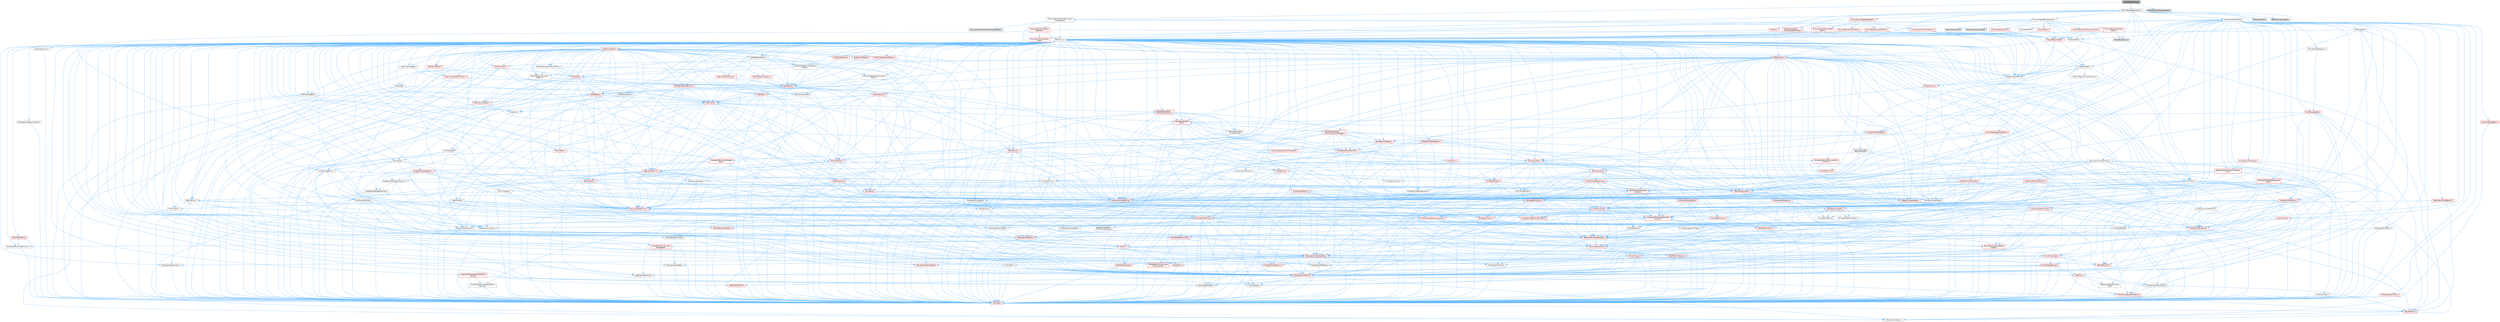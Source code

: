 digraph "SkeletalBodySetup.h"
{
 // INTERACTIVE_SVG=YES
 // LATEX_PDF_SIZE
  bgcolor="transparent";
  edge [fontname=Helvetica,fontsize=10,labelfontname=Helvetica,labelfontsize=10];
  node [fontname=Helvetica,fontsize=10,shape=box,height=0.2,width=0.4];
  Node1 [id="Node000001",label="SkeletalBodySetup.h",height=0.2,width=0.4,color="gray40", fillcolor="grey60", style="filled", fontcolor="black",tooltip=" "];
  Node1 -> Node2 [id="edge1_Node000001_Node000002",color="steelblue1",style="solid",tooltip=" "];
  Node2 [id="Node000002",label="PhysicsEngine/BodySetup.h",height=0.2,width=0.4,color="grey40", fillcolor="white", style="filled",URL="$d8/d7b/BodySetup_8h.html",tooltip=" "];
  Node2 -> Node3 [id="edge2_Node000002_Node000003",color="steelblue1",style="solid",tooltip=" "];
  Node3 [id="Node000003",label="CoreMinimal.h",height=0.2,width=0.4,color="grey40", fillcolor="white", style="filled",URL="$d7/d67/CoreMinimal_8h.html",tooltip=" "];
  Node3 -> Node4 [id="edge3_Node000003_Node000004",color="steelblue1",style="solid",tooltip=" "];
  Node4 [id="Node000004",label="CoreTypes.h",height=0.2,width=0.4,color="red", fillcolor="#FFF0F0", style="filled",URL="$dc/dec/CoreTypes_8h.html",tooltip=" "];
  Node4 -> Node5 [id="edge4_Node000004_Node000005",color="steelblue1",style="solid",tooltip=" "];
  Node5 [id="Node000005",label="HAL/Platform.h",height=0.2,width=0.4,color="red", fillcolor="#FFF0F0", style="filled",URL="$d9/dd0/Platform_8h.html",tooltip=" "];
  Node5 -> Node9 [id="edge5_Node000005_Node000009",color="steelblue1",style="solid",tooltip=" "];
  Node9 [id="Node000009",label="PreprocessorHelpers.h",height=0.2,width=0.4,color="grey40", fillcolor="white", style="filled",URL="$db/ddb/PreprocessorHelpers_8h.html",tooltip=" "];
  Node3 -> Node18 [id="edge6_Node000003_Node000018",color="steelblue1",style="solid",tooltip=" "];
  Node18 [id="Node000018",label="CoreFwd.h",height=0.2,width=0.4,color="red", fillcolor="#FFF0F0", style="filled",URL="$d1/d1e/CoreFwd_8h.html",tooltip=" "];
  Node18 -> Node4 [id="edge7_Node000018_Node000004",color="steelblue1",style="solid",tooltip=" "];
  Node18 -> Node19 [id="edge8_Node000018_Node000019",color="steelblue1",style="solid",tooltip=" "];
  Node19 [id="Node000019",label="Containers/ContainersFwd.h",height=0.2,width=0.4,color="grey40", fillcolor="white", style="filled",URL="$d4/d0a/ContainersFwd_8h.html",tooltip=" "];
  Node19 -> Node5 [id="edge9_Node000019_Node000005",color="steelblue1",style="solid",tooltip=" "];
  Node19 -> Node4 [id="edge10_Node000019_Node000004",color="steelblue1",style="solid",tooltip=" "];
  Node19 -> Node20 [id="edge11_Node000019_Node000020",color="steelblue1",style="solid",tooltip=" "];
  Node20 [id="Node000020",label="Traits/IsContiguousContainer.h",height=0.2,width=0.4,color="red", fillcolor="#FFF0F0", style="filled",URL="$d5/d3c/IsContiguousContainer_8h.html",tooltip=" "];
  Node20 -> Node4 [id="edge12_Node000020_Node000004",color="steelblue1",style="solid",tooltip=" "];
  Node18 -> Node24 [id="edge13_Node000018_Node000024",color="steelblue1",style="solid",tooltip=" "];
  Node24 [id="Node000024",label="UObject/UObjectHierarchy\lFwd.h",height=0.2,width=0.4,color="grey40", fillcolor="white", style="filled",URL="$d3/d13/UObjectHierarchyFwd_8h.html",tooltip=" "];
  Node3 -> Node24 [id="edge14_Node000003_Node000024",color="steelblue1",style="solid",tooltip=" "];
  Node3 -> Node19 [id="edge15_Node000003_Node000019",color="steelblue1",style="solid",tooltip=" "];
  Node3 -> Node25 [id="edge16_Node000003_Node000025",color="steelblue1",style="solid",tooltip=" "];
  Node25 [id="Node000025",label="Misc/VarArgs.h",height=0.2,width=0.4,color="grey40", fillcolor="white", style="filled",URL="$d5/d6f/VarArgs_8h.html",tooltip=" "];
  Node25 -> Node4 [id="edge17_Node000025_Node000004",color="steelblue1",style="solid",tooltip=" "];
  Node3 -> Node26 [id="edge18_Node000003_Node000026",color="steelblue1",style="solid",tooltip=" "];
  Node26 [id="Node000026",label="Logging/LogVerbosity.h",height=0.2,width=0.4,color="grey40", fillcolor="white", style="filled",URL="$d2/d8f/LogVerbosity_8h.html",tooltip=" "];
  Node26 -> Node4 [id="edge19_Node000026_Node000004",color="steelblue1",style="solid",tooltip=" "];
  Node3 -> Node27 [id="edge20_Node000003_Node000027",color="steelblue1",style="solid",tooltip=" "];
  Node27 [id="Node000027",label="Misc/OutputDevice.h",height=0.2,width=0.4,color="red", fillcolor="#FFF0F0", style="filled",URL="$d7/d32/OutputDevice_8h.html",tooltip=" "];
  Node27 -> Node18 [id="edge21_Node000027_Node000018",color="steelblue1",style="solid",tooltip=" "];
  Node27 -> Node4 [id="edge22_Node000027_Node000004",color="steelblue1",style="solid",tooltip=" "];
  Node27 -> Node26 [id="edge23_Node000027_Node000026",color="steelblue1",style="solid",tooltip=" "];
  Node27 -> Node25 [id="edge24_Node000027_Node000025",color="steelblue1",style="solid",tooltip=" "];
  Node3 -> Node33 [id="edge25_Node000003_Node000033",color="steelblue1",style="solid",tooltip=" "];
  Node33 [id="Node000033",label="HAL/PlatformCrt.h",height=0.2,width=0.4,color="red", fillcolor="#FFF0F0", style="filled",URL="$d8/d75/PlatformCrt_8h.html",tooltip=" "];
  Node3 -> Node43 [id="edge26_Node000003_Node000043",color="steelblue1",style="solid",tooltip=" "];
  Node43 [id="Node000043",label="HAL/PlatformMisc.h",height=0.2,width=0.4,color="red", fillcolor="#FFF0F0", style="filled",URL="$d0/df5/PlatformMisc_8h.html",tooltip=" "];
  Node43 -> Node4 [id="edge27_Node000043_Node000004",color="steelblue1",style="solid",tooltip=" "];
  Node3 -> Node62 [id="edge28_Node000003_Node000062",color="steelblue1",style="solid",tooltip=" "];
  Node62 [id="Node000062",label="Misc/AssertionMacros.h",height=0.2,width=0.4,color="red", fillcolor="#FFF0F0", style="filled",URL="$d0/dfa/AssertionMacros_8h.html",tooltip=" "];
  Node62 -> Node4 [id="edge29_Node000062_Node000004",color="steelblue1",style="solid",tooltip=" "];
  Node62 -> Node5 [id="edge30_Node000062_Node000005",color="steelblue1",style="solid",tooltip=" "];
  Node62 -> Node43 [id="edge31_Node000062_Node000043",color="steelblue1",style="solid",tooltip=" "];
  Node62 -> Node9 [id="edge32_Node000062_Node000009",color="steelblue1",style="solid",tooltip=" "];
  Node62 -> Node63 [id="edge33_Node000062_Node000063",color="steelblue1",style="solid",tooltip=" "];
  Node63 [id="Node000063",label="Templates/EnableIf.h",height=0.2,width=0.4,color="grey40", fillcolor="white", style="filled",URL="$d7/d60/EnableIf_8h.html",tooltip=" "];
  Node63 -> Node4 [id="edge34_Node000063_Node000004",color="steelblue1",style="solid",tooltip=" "];
  Node62 -> Node25 [id="edge35_Node000062_Node000025",color="steelblue1",style="solid",tooltip=" "];
  Node3 -> Node71 [id="edge36_Node000003_Node000071",color="steelblue1",style="solid",tooltip=" "];
  Node71 [id="Node000071",label="Templates/IsPointer.h",height=0.2,width=0.4,color="grey40", fillcolor="white", style="filled",URL="$d7/d05/IsPointer_8h.html",tooltip=" "];
  Node71 -> Node4 [id="edge37_Node000071_Node000004",color="steelblue1",style="solid",tooltip=" "];
  Node3 -> Node72 [id="edge38_Node000003_Node000072",color="steelblue1",style="solid",tooltip=" "];
  Node72 [id="Node000072",label="HAL/PlatformMemory.h",height=0.2,width=0.4,color="red", fillcolor="#FFF0F0", style="filled",URL="$de/d68/PlatformMemory_8h.html",tooltip=" "];
  Node72 -> Node4 [id="edge39_Node000072_Node000004",color="steelblue1",style="solid",tooltip=" "];
  Node3 -> Node55 [id="edge40_Node000003_Node000055",color="steelblue1",style="solid",tooltip=" "];
  Node55 [id="Node000055",label="HAL/PlatformAtomics.h",height=0.2,width=0.4,color="red", fillcolor="#FFF0F0", style="filled",URL="$d3/d36/PlatformAtomics_8h.html",tooltip=" "];
  Node55 -> Node4 [id="edge41_Node000055_Node000004",color="steelblue1",style="solid",tooltip=" "];
  Node3 -> Node77 [id="edge42_Node000003_Node000077",color="steelblue1",style="solid",tooltip=" "];
  Node77 [id="Node000077",label="Misc/Exec.h",height=0.2,width=0.4,color="grey40", fillcolor="white", style="filled",URL="$de/ddb/Exec_8h.html",tooltip=" "];
  Node77 -> Node4 [id="edge43_Node000077_Node000004",color="steelblue1",style="solid",tooltip=" "];
  Node77 -> Node62 [id="edge44_Node000077_Node000062",color="steelblue1",style="solid",tooltip=" "];
  Node3 -> Node78 [id="edge45_Node000003_Node000078",color="steelblue1",style="solid",tooltip=" "];
  Node78 [id="Node000078",label="HAL/MemoryBase.h",height=0.2,width=0.4,color="red", fillcolor="#FFF0F0", style="filled",URL="$d6/d9f/MemoryBase_8h.html",tooltip=" "];
  Node78 -> Node4 [id="edge46_Node000078_Node000004",color="steelblue1",style="solid",tooltip=" "];
  Node78 -> Node55 [id="edge47_Node000078_Node000055",color="steelblue1",style="solid",tooltip=" "];
  Node78 -> Node33 [id="edge48_Node000078_Node000033",color="steelblue1",style="solid",tooltip=" "];
  Node78 -> Node77 [id="edge49_Node000078_Node000077",color="steelblue1",style="solid",tooltip=" "];
  Node78 -> Node27 [id="edge50_Node000078_Node000027",color="steelblue1",style="solid",tooltip=" "];
  Node3 -> Node88 [id="edge51_Node000003_Node000088",color="steelblue1",style="solid",tooltip=" "];
  Node88 [id="Node000088",label="HAL/UnrealMemory.h",height=0.2,width=0.4,color="red", fillcolor="#FFF0F0", style="filled",URL="$d9/d96/UnrealMemory_8h.html",tooltip=" "];
  Node88 -> Node4 [id="edge52_Node000088_Node000004",color="steelblue1",style="solid",tooltip=" "];
  Node88 -> Node78 [id="edge53_Node000088_Node000078",color="steelblue1",style="solid",tooltip=" "];
  Node88 -> Node72 [id="edge54_Node000088_Node000072",color="steelblue1",style="solid",tooltip=" "];
  Node88 -> Node71 [id="edge55_Node000088_Node000071",color="steelblue1",style="solid",tooltip=" "];
  Node3 -> Node90 [id="edge56_Node000003_Node000090",color="steelblue1",style="solid",tooltip=" "];
  Node90 [id="Node000090",label="Templates/IsArithmetic.h",height=0.2,width=0.4,color="grey40", fillcolor="white", style="filled",URL="$d2/d5d/IsArithmetic_8h.html",tooltip=" "];
  Node90 -> Node4 [id="edge57_Node000090_Node000004",color="steelblue1",style="solid",tooltip=" "];
  Node3 -> Node84 [id="edge58_Node000003_Node000084",color="steelblue1",style="solid",tooltip=" "];
  Node84 [id="Node000084",label="Templates/AndOrNot.h",height=0.2,width=0.4,color="grey40", fillcolor="white", style="filled",URL="$db/d0a/AndOrNot_8h.html",tooltip=" "];
  Node84 -> Node4 [id="edge59_Node000084_Node000004",color="steelblue1",style="solid",tooltip=" "];
  Node3 -> Node91 [id="edge60_Node000003_Node000091",color="steelblue1",style="solid",tooltip=" "];
  Node91 [id="Node000091",label="Templates/IsPODType.h",height=0.2,width=0.4,color="grey40", fillcolor="white", style="filled",URL="$d7/db1/IsPODType_8h.html",tooltip=" "];
  Node91 -> Node4 [id="edge61_Node000091_Node000004",color="steelblue1",style="solid",tooltip=" "];
  Node3 -> Node92 [id="edge62_Node000003_Node000092",color="steelblue1",style="solid",tooltip=" "];
  Node92 [id="Node000092",label="Templates/IsUECoreType.h",height=0.2,width=0.4,color="red", fillcolor="#FFF0F0", style="filled",URL="$d1/db8/IsUECoreType_8h.html",tooltip=" "];
  Node92 -> Node4 [id="edge63_Node000092_Node000004",color="steelblue1",style="solid",tooltip=" "];
  Node3 -> Node85 [id="edge64_Node000003_Node000085",color="steelblue1",style="solid",tooltip=" "];
  Node85 [id="Node000085",label="Templates/IsTriviallyCopy\lConstructible.h",height=0.2,width=0.4,color="red", fillcolor="#FFF0F0", style="filled",URL="$d3/d78/IsTriviallyCopyConstructible_8h.html",tooltip=" "];
  Node85 -> Node4 [id="edge65_Node000085_Node000004",color="steelblue1",style="solid",tooltip=" "];
  Node3 -> Node93 [id="edge66_Node000003_Node000093",color="steelblue1",style="solid",tooltip=" "];
  Node93 [id="Node000093",label="Templates/UnrealTypeTraits.h",height=0.2,width=0.4,color="red", fillcolor="#FFF0F0", style="filled",URL="$d2/d2d/UnrealTypeTraits_8h.html",tooltip=" "];
  Node93 -> Node4 [id="edge67_Node000093_Node000004",color="steelblue1",style="solid",tooltip=" "];
  Node93 -> Node71 [id="edge68_Node000093_Node000071",color="steelblue1",style="solid",tooltip=" "];
  Node93 -> Node62 [id="edge69_Node000093_Node000062",color="steelblue1",style="solid",tooltip=" "];
  Node93 -> Node84 [id="edge70_Node000093_Node000084",color="steelblue1",style="solid",tooltip=" "];
  Node93 -> Node63 [id="edge71_Node000093_Node000063",color="steelblue1",style="solid",tooltip=" "];
  Node93 -> Node90 [id="edge72_Node000093_Node000090",color="steelblue1",style="solid",tooltip=" "];
  Node93 -> Node91 [id="edge73_Node000093_Node000091",color="steelblue1",style="solid",tooltip=" "];
  Node93 -> Node92 [id="edge74_Node000093_Node000092",color="steelblue1",style="solid",tooltip=" "];
  Node93 -> Node85 [id="edge75_Node000093_Node000085",color="steelblue1",style="solid",tooltip=" "];
  Node3 -> Node63 [id="edge76_Node000003_Node000063",color="steelblue1",style="solid",tooltip=" "];
  Node3 -> Node95 [id="edge77_Node000003_Node000095",color="steelblue1",style="solid",tooltip=" "];
  Node95 [id="Node000095",label="Templates/RemoveReference.h",height=0.2,width=0.4,color="grey40", fillcolor="white", style="filled",URL="$da/dbe/RemoveReference_8h.html",tooltip=" "];
  Node95 -> Node4 [id="edge78_Node000095_Node000004",color="steelblue1",style="solid",tooltip=" "];
  Node3 -> Node96 [id="edge79_Node000003_Node000096",color="steelblue1",style="solid",tooltip=" "];
  Node96 [id="Node000096",label="Templates/IntegralConstant.h",height=0.2,width=0.4,color="grey40", fillcolor="white", style="filled",URL="$db/d1b/IntegralConstant_8h.html",tooltip=" "];
  Node96 -> Node4 [id="edge80_Node000096_Node000004",color="steelblue1",style="solid",tooltip=" "];
  Node3 -> Node97 [id="edge81_Node000003_Node000097",color="steelblue1",style="solid",tooltip=" "];
  Node97 [id="Node000097",label="Templates/IsClass.h",height=0.2,width=0.4,color="grey40", fillcolor="white", style="filled",URL="$db/dcb/IsClass_8h.html",tooltip=" "];
  Node97 -> Node4 [id="edge82_Node000097_Node000004",color="steelblue1",style="solid",tooltip=" "];
  Node3 -> Node98 [id="edge83_Node000003_Node000098",color="steelblue1",style="solid",tooltip=" "];
  Node98 [id="Node000098",label="Templates/TypeCompatible\lBytes.h",height=0.2,width=0.4,color="red", fillcolor="#FFF0F0", style="filled",URL="$df/d0a/TypeCompatibleBytes_8h.html",tooltip=" "];
  Node98 -> Node4 [id="edge84_Node000098_Node000004",color="steelblue1",style="solid",tooltip=" "];
  Node3 -> Node20 [id="edge85_Node000003_Node000020",color="steelblue1",style="solid",tooltip=" "];
  Node3 -> Node99 [id="edge86_Node000003_Node000099",color="steelblue1",style="solid",tooltip=" "];
  Node99 [id="Node000099",label="Templates/UnrealTemplate.h",height=0.2,width=0.4,color="red", fillcolor="#FFF0F0", style="filled",URL="$d4/d24/UnrealTemplate_8h.html",tooltip=" "];
  Node99 -> Node4 [id="edge87_Node000099_Node000004",color="steelblue1",style="solid",tooltip=" "];
  Node99 -> Node71 [id="edge88_Node000099_Node000071",color="steelblue1",style="solid",tooltip=" "];
  Node99 -> Node88 [id="edge89_Node000099_Node000088",color="steelblue1",style="solid",tooltip=" "];
  Node99 -> Node93 [id="edge90_Node000099_Node000093",color="steelblue1",style="solid",tooltip=" "];
  Node99 -> Node95 [id="edge91_Node000099_Node000095",color="steelblue1",style="solid",tooltip=" "];
  Node99 -> Node98 [id="edge92_Node000099_Node000098",color="steelblue1",style="solid",tooltip=" "];
  Node99 -> Node20 [id="edge93_Node000099_Node000020",color="steelblue1",style="solid",tooltip=" "];
  Node3 -> Node48 [id="edge94_Node000003_Node000048",color="steelblue1",style="solid",tooltip=" "];
  Node48 [id="Node000048",label="Math/NumericLimits.h",height=0.2,width=0.4,color="grey40", fillcolor="white", style="filled",URL="$df/d1b/NumericLimits_8h.html",tooltip=" "];
  Node48 -> Node4 [id="edge95_Node000048_Node000004",color="steelblue1",style="solid",tooltip=" "];
  Node3 -> Node103 [id="edge96_Node000003_Node000103",color="steelblue1",style="solid",tooltip=" "];
  Node103 [id="Node000103",label="HAL/PlatformMath.h",height=0.2,width=0.4,color="red", fillcolor="#FFF0F0", style="filled",URL="$dc/d53/PlatformMath_8h.html",tooltip=" "];
  Node103 -> Node4 [id="edge97_Node000103_Node000004",color="steelblue1",style="solid",tooltip=" "];
  Node3 -> Node86 [id="edge98_Node000003_Node000086",color="steelblue1",style="solid",tooltip=" "];
  Node86 [id="Node000086",label="Templates/IsTriviallyCopy\lAssignable.h",height=0.2,width=0.4,color="red", fillcolor="#FFF0F0", style="filled",URL="$d2/df2/IsTriviallyCopyAssignable_8h.html",tooltip=" "];
  Node86 -> Node4 [id="edge99_Node000086_Node000004",color="steelblue1",style="solid",tooltip=" "];
  Node3 -> Node111 [id="edge100_Node000003_Node000111",color="steelblue1",style="solid",tooltip=" "];
  Node111 [id="Node000111",label="Templates/MemoryOps.h",height=0.2,width=0.4,color="red", fillcolor="#FFF0F0", style="filled",URL="$db/dea/MemoryOps_8h.html",tooltip=" "];
  Node111 -> Node4 [id="edge101_Node000111_Node000004",color="steelblue1",style="solid",tooltip=" "];
  Node111 -> Node88 [id="edge102_Node000111_Node000088",color="steelblue1",style="solid",tooltip=" "];
  Node111 -> Node86 [id="edge103_Node000111_Node000086",color="steelblue1",style="solid",tooltip=" "];
  Node111 -> Node85 [id="edge104_Node000111_Node000085",color="steelblue1",style="solid",tooltip=" "];
  Node111 -> Node93 [id="edge105_Node000111_Node000093",color="steelblue1",style="solid",tooltip=" "];
  Node3 -> Node112 [id="edge106_Node000003_Node000112",color="steelblue1",style="solid",tooltip=" "];
  Node112 [id="Node000112",label="Containers/ContainerAllocation\lPolicies.h",height=0.2,width=0.4,color="red", fillcolor="#FFF0F0", style="filled",URL="$d7/dff/ContainerAllocationPolicies_8h.html",tooltip=" "];
  Node112 -> Node4 [id="edge107_Node000112_Node000004",color="steelblue1",style="solid",tooltip=" "];
  Node112 -> Node112 [id="edge108_Node000112_Node000112",color="steelblue1",style="solid",tooltip=" "];
  Node112 -> Node103 [id="edge109_Node000112_Node000103",color="steelblue1",style="solid",tooltip=" "];
  Node112 -> Node88 [id="edge110_Node000112_Node000088",color="steelblue1",style="solid",tooltip=" "];
  Node112 -> Node48 [id="edge111_Node000112_Node000048",color="steelblue1",style="solid",tooltip=" "];
  Node112 -> Node62 [id="edge112_Node000112_Node000062",color="steelblue1",style="solid",tooltip=" "];
  Node112 -> Node111 [id="edge113_Node000112_Node000111",color="steelblue1",style="solid",tooltip=" "];
  Node112 -> Node98 [id="edge114_Node000112_Node000098",color="steelblue1",style="solid",tooltip=" "];
  Node3 -> Node115 [id="edge115_Node000003_Node000115",color="steelblue1",style="solid",tooltip=" "];
  Node115 [id="Node000115",label="Templates/IsEnumClass.h",height=0.2,width=0.4,color="grey40", fillcolor="white", style="filled",URL="$d7/d15/IsEnumClass_8h.html",tooltip=" "];
  Node115 -> Node4 [id="edge116_Node000115_Node000004",color="steelblue1",style="solid",tooltip=" "];
  Node115 -> Node84 [id="edge117_Node000115_Node000084",color="steelblue1",style="solid",tooltip=" "];
  Node3 -> Node116 [id="edge118_Node000003_Node000116",color="steelblue1",style="solid",tooltip=" "];
  Node116 [id="Node000116",label="HAL/PlatformProperties.h",height=0.2,width=0.4,color="red", fillcolor="#FFF0F0", style="filled",URL="$d9/db0/PlatformProperties_8h.html",tooltip=" "];
  Node116 -> Node4 [id="edge119_Node000116_Node000004",color="steelblue1",style="solid",tooltip=" "];
  Node3 -> Node119 [id="edge120_Node000003_Node000119",color="steelblue1",style="solid",tooltip=" "];
  Node119 [id="Node000119",label="Misc/EngineVersionBase.h",height=0.2,width=0.4,color="grey40", fillcolor="white", style="filled",URL="$d5/d2b/EngineVersionBase_8h.html",tooltip=" "];
  Node119 -> Node4 [id="edge121_Node000119_Node000004",color="steelblue1",style="solid",tooltip=" "];
  Node3 -> Node120 [id="edge122_Node000003_Node000120",color="steelblue1",style="solid",tooltip=" "];
  Node120 [id="Node000120",label="Internationalization\l/TextNamespaceFwd.h",height=0.2,width=0.4,color="grey40", fillcolor="white", style="filled",URL="$d8/d97/TextNamespaceFwd_8h.html",tooltip=" "];
  Node120 -> Node4 [id="edge123_Node000120_Node000004",color="steelblue1",style="solid",tooltip=" "];
  Node3 -> Node121 [id="edge124_Node000003_Node000121",color="steelblue1",style="solid",tooltip=" "];
  Node121 [id="Node000121",label="Serialization/Archive.h",height=0.2,width=0.4,color="red", fillcolor="#FFF0F0", style="filled",URL="$d7/d3b/Archive_8h.html",tooltip=" "];
  Node121 -> Node18 [id="edge125_Node000121_Node000018",color="steelblue1",style="solid",tooltip=" "];
  Node121 -> Node4 [id="edge126_Node000121_Node000004",color="steelblue1",style="solid",tooltip=" "];
  Node121 -> Node116 [id="edge127_Node000121_Node000116",color="steelblue1",style="solid",tooltip=" "];
  Node121 -> Node120 [id="edge128_Node000121_Node000120",color="steelblue1",style="solid",tooltip=" "];
  Node121 -> Node62 [id="edge129_Node000121_Node000062",color="steelblue1",style="solid",tooltip=" "];
  Node121 -> Node49 [id="edge130_Node000121_Node000049",color="steelblue1",style="solid",tooltip=" "];
  Node49 [id="Node000049",label="Misc/CompressionFlags.h",height=0.2,width=0.4,color="grey40", fillcolor="white", style="filled",URL="$d9/d76/CompressionFlags_8h.html",tooltip=" "];
  Node121 -> Node119 [id="edge131_Node000121_Node000119",color="steelblue1",style="solid",tooltip=" "];
  Node121 -> Node25 [id="edge132_Node000121_Node000025",color="steelblue1",style="solid",tooltip=" "];
  Node121 -> Node63 [id="edge133_Node000121_Node000063",color="steelblue1",style="solid",tooltip=" "];
  Node121 -> Node115 [id="edge134_Node000121_Node000115",color="steelblue1",style="solid",tooltip=" "];
  Node121 -> Node99 [id="edge135_Node000121_Node000099",color="steelblue1",style="solid",tooltip=" "];
  Node121 -> Node124 [id="edge136_Node000121_Node000124",color="steelblue1",style="solid",tooltip=" "];
  Node124 [id="Node000124",label="UObject/ObjectVersion.h",height=0.2,width=0.4,color="grey40", fillcolor="white", style="filled",URL="$da/d63/ObjectVersion_8h.html",tooltip=" "];
  Node124 -> Node4 [id="edge137_Node000124_Node000004",color="steelblue1",style="solid",tooltip=" "];
  Node3 -> Node125 [id="edge138_Node000003_Node000125",color="steelblue1",style="solid",tooltip=" "];
  Node125 [id="Node000125",label="Templates/Less.h",height=0.2,width=0.4,color="grey40", fillcolor="white", style="filled",URL="$de/dc8/Less_8h.html",tooltip=" "];
  Node125 -> Node4 [id="edge139_Node000125_Node000004",color="steelblue1",style="solid",tooltip=" "];
  Node125 -> Node99 [id="edge140_Node000125_Node000099",color="steelblue1",style="solid",tooltip=" "];
  Node3 -> Node126 [id="edge141_Node000003_Node000126",color="steelblue1",style="solid",tooltip=" "];
  Node126 [id="Node000126",label="Templates/Sorting.h",height=0.2,width=0.4,color="red", fillcolor="#FFF0F0", style="filled",URL="$d3/d9e/Sorting_8h.html",tooltip=" "];
  Node126 -> Node4 [id="edge142_Node000126_Node000004",color="steelblue1",style="solid",tooltip=" "];
  Node126 -> Node103 [id="edge143_Node000126_Node000103",color="steelblue1",style="solid",tooltip=" "];
  Node126 -> Node125 [id="edge144_Node000126_Node000125",color="steelblue1",style="solid",tooltip=" "];
  Node3 -> Node137 [id="edge145_Node000003_Node000137",color="steelblue1",style="solid",tooltip=" "];
  Node137 [id="Node000137",label="Misc/Char.h",height=0.2,width=0.4,color="red", fillcolor="#FFF0F0", style="filled",URL="$d0/d58/Char_8h.html",tooltip=" "];
  Node137 -> Node4 [id="edge146_Node000137_Node000004",color="steelblue1",style="solid",tooltip=" "];
  Node3 -> Node140 [id="edge147_Node000003_Node000140",color="steelblue1",style="solid",tooltip=" "];
  Node140 [id="Node000140",label="GenericPlatform/GenericPlatform\lStricmp.h",height=0.2,width=0.4,color="grey40", fillcolor="white", style="filled",URL="$d2/d86/GenericPlatformStricmp_8h.html",tooltip=" "];
  Node140 -> Node4 [id="edge148_Node000140_Node000004",color="steelblue1",style="solid",tooltip=" "];
  Node3 -> Node141 [id="edge149_Node000003_Node000141",color="steelblue1",style="solid",tooltip=" "];
  Node141 [id="Node000141",label="GenericPlatform/GenericPlatform\lString.h",height=0.2,width=0.4,color="red", fillcolor="#FFF0F0", style="filled",URL="$dd/d20/GenericPlatformString_8h.html",tooltip=" "];
  Node141 -> Node4 [id="edge150_Node000141_Node000004",color="steelblue1",style="solid",tooltip=" "];
  Node141 -> Node140 [id="edge151_Node000141_Node000140",color="steelblue1",style="solid",tooltip=" "];
  Node141 -> Node63 [id="edge152_Node000141_Node000063",color="steelblue1",style="solid",tooltip=" "];
  Node3 -> Node74 [id="edge153_Node000003_Node000074",color="steelblue1",style="solid",tooltip=" "];
  Node74 [id="Node000074",label="HAL/PlatformString.h",height=0.2,width=0.4,color="red", fillcolor="#FFF0F0", style="filled",URL="$db/db5/PlatformString_8h.html",tooltip=" "];
  Node74 -> Node4 [id="edge154_Node000074_Node000004",color="steelblue1",style="solid",tooltip=" "];
  Node3 -> Node144 [id="edge155_Node000003_Node000144",color="steelblue1",style="solid",tooltip=" "];
  Node144 [id="Node000144",label="Misc/CString.h",height=0.2,width=0.4,color="red", fillcolor="#FFF0F0", style="filled",URL="$d2/d49/CString_8h.html",tooltip=" "];
  Node144 -> Node4 [id="edge156_Node000144_Node000004",color="steelblue1",style="solid",tooltip=" "];
  Node144 -> Node33 [id="edge157_Node000144_Node000033",color="steelblue1",style="solid",tooltip=" "];
  Node144 -> Node74 [id="edge158_Node000144_Node000074",color="steelblue1",style="solid",tooltip=" "];
  Node144 -> Node62 [id="edge159_Node000144_Node000062",color="steelblue1",style="solid",tooltip=" "];
  Node144 -> Node137 [id="edge160_Node000144_Node000137",color="steelblue1",style="solid",tooltip=" "];
  Node144 -> Node25 [id="edge161_Node000144_Node000025",color="steelblue1",style="solid",tooltip=" "];
  Node3 -> Node145 [id="edge162_Node000003_Node000145",color="steelblue1",style="solid",tooltip=" "];
  Node145 [id="Node000145",label="Misc/Crc.h",height=0.2,width=0.4,color="red", fillcolor="#FFF0F0", style="filled",URL="$d4/dd2/Crc_8h.html",tooltip=" "];
  Node145 -> Node4 [id="edge163_Node000145_Node000004",color="steelblue1",style="solid",tooltip=" "];
  Node145 -> Node74 [id="edge164_Node000145_Node000074",color="steelblue1",style="solid",tooltip=" "];
  Node145 -> Node62 [id="edge165_Node000145_Node000062",color="steelblue1",style="solid",tooltip=" "];
  Node145 -> Node144 [id="edge166_Node000145_Node000144",color="steelblue1",style="solid",tooltip=" "];
  Node145 -> Node137 [id="edge167_Node000145_Node000137",color="steelblue1",style="solid",tooltip=" "];
  Node145 -> Node93 [id="edge168_Node000145_Node000093",color="steelblue1",style="solid",tooltip=" "];
  Node3 -> Node136 [id="edge169_Node000003_Node000136",color="steelblue1",style="solid",tooltip=" "];
  Node136 [id="Node000136",label="Math/UnrealMathUtility.h",height=0.2,width=0.4,color="red", fillcolor="#FFF0F0", style="filled",URL="$db/db8/UnrealMathUtility_8h.html",tooltip=" "];
  Node136 -> Node4 [id="edge170_Node000136_Node000004",color="steelblue1",style="solid",tooltip=" "];
  Node136 -> Node62 [id="edge171_Node000136_Node000062",color="steelblue1",style="solid",tooltip=" "];
  Node136 -> Node103 [id="edge172_Node000136_Node000103",color="steelblue1",style="solid",tooltip=" "];
  Node3 -> Node146 [id="edge173_Node000003_Node000146",color="steelblue1",style="solid",tooltip=" "];
  Node146 [id="Node000146",label="Containers/UnrealString.h",height=0.2,width=0.4,color="red", fillcolor="#FFF0F0", style="filled",URL="$d5/dba/UnrealString_8h.html",tooltip=" "];
  Node3 -> Node150 [id="edge174_Node000003_Node000150",color="steelblue1",style="solid",tooltip=" "];
  Node150 [id="Node000150",label="Containers/Array.h",height=0.2,width=0.4,color="red", fillcolor="#FFF0F0", style="filled",URL="$df/dd0/Array_8h.html",tooltip=" "];
  Node150 -> Node4 [id="edge175_Node000150_Node000004",color="steelblue1",style="solid",tooltip=" "];
  Node150 -> Node62 [id="edge176_Node000150_Node000062",color="steelblue1",style="solid",tooltip=" "];
  Node150 -> Node88 [id="edge177_Node000150_Node000088",color="steelblue1",style="solid",tooltip=" "];
  Node150 -> Node93 [id="edge178_Node000150_Node000093",color="steelblue1",style="solid",tooltip=" "];
  Node150 -> Node99 [id="edge179_Node000150_Node000099",color="steelblue1",style="solid",tooltip=" "];
  Node150 -> Node112 [id="edge180_Node000150_Node000112",color="steelblue1",style="solid",tooltip=" "];
  Node150 -> Node121 [id="edge181_Node000150_Node000121",color="steelblue1",style="solid",tooltip=" "];
  Node150 -> Node129 [id="edge182_Node000150_Node000129",color="steelblue1",style="solid",tooltip=" "];
  Node129 [id="Node000129",label="Templates/Invoke.h",height=0.2,width=0.4,color="red", fillcolor="#FFF0F0", style="filled",URL="$d7/deb/Invoke_8h.html",tooltip=" "];
  Node129 -> Node4 [id="edge183_Node000129_Node000004",color="steelblue1",style="solid",tooltip=" "];
  Node129 -> Node99 [id="edge184_Node000129_Node000099",color="steelblue1",style="solid",tooltip=" "];
  Node150 -> Node125 [id="edge185_Node000150_Node000125",color="steelblue1",style="solid",tooltip=" "];
  Node150 -> Node126 [id="edge186_Node000150_Node000126",color="steelblue1",style="solid",tooltip=" "];
  Node150 -> Node173 [id="edge187_Node000150_Node000173",color="steelblue1",style="solid",tooltip=" "];
  Node173 [id="Node000173",label="Templates/AlignmentTemplates.h",height=0.2,width=0.4,color="red", fillcolor="#FFF0F0", style="filled",URL="$dd/d32/AlignmentTemplates_8h.html",tooltip=" "];
  Node173 -> Node4 [id="edge188_Node000173_Node000004",color="steelblue1",style="solid",tooltip=" "];
  Node173 -> Node71 [id="edge189_Node000173_Node000071",color="steelblue1",style="solid",tooltip=" "];
  Node3 -> Node174 [id="edge190_Node000003_Node000174",color="steelblue1",style="solid",tooltip=" "];
  Node174 [id="Node000174",label="Misc/FrameNumber.h",height=0.2,width=0.4,color="grey40", fillcolor="white", style="filled",URL="$dd/dbd/FrameNumber_8h.html",tooltip=" "];
  Node174 -> Node4 [id="edge191_Node000174_Node000004",color="steelblue1",style="solid",tooltip=" "];
  Node174 -> Node48 [id="edge192_Node000174_Node000048",color="steelblue1",style="solid",tooltip=" "];
  Node174 -> Node136 [id="edge193_Node000174_Node000136",color="steelblue1",style="solid",tooltip=" "];
  Node174 -> Node63 [id="edge194_Node000174_Node000063",color="steelblue1",style="solid",tooltip=" "];
  Node174 -> Node93 [id="edge195_Node000174_Node000093",color="steelblue1",style="solid",tooltip=" "];
  Node3 -> Node175 [id="edge196_Node000003_Node000175",color="steelblue1",style="solid",tooltip=" "];
  Node175 [id="Node000175",label="Misc/Timespan.h",height=0.2,width=0.4,color="grey40", fillcolor="white", style="filled",URL="$da/dd9/Timespan_8h.html",tooltip=" "];
  Node175 -> Node4 [id="edge197_Node000175_Node000004",color="steelblue1",style="solid",tooltip=" "];
  Node175 -> Node176 [id="edge198_Node000175_Node000176",color="steelblue1",style="solid",tooltip=" "];
  Node176 [id="Node000176",label="Math/Interval.h",height=0.2,width=0.4,color="grey40", fillcolor="white", style="filled",URL="$d1/d55/Interval_8h.html",tooltip=" "];
  Node176 -> Node4 [id="edge199_Node000176_Node000004",color="steelblue1",style="solid",tooltip=" "];
  Node176 -> Node90 [id="edge200_Node000176_Node000090",color="steelblue1",style="solid",tooltip=" "];
  Node176 -> Node93 [id="edge201_Node000176_Node000093",color="steelblue1",style="solid",tooltip=" "];
  Node176 -> Node48 [id="edge202_Node000176_Node000048",color="steelblue1",style="solid",tooltip=" "];
  Node176 -> Node136 [id="edge203_Node000176_Node000136",color="steelblue1",style="solid",tooltip=" "];
  Node175 -> Node136 [id="edge204_Node000175_Node000136",color="steelblue1",style="solid",tooltip=" "];
  Node175 -> Node62 [id="edge205_Node000175_Node000062",color="steelblue1",style="solid",tooltip=" "];
  Node3 -> Node177 [id="edge206_Node000003_Node000177",color="steelblue1",style="solid",tooltip=" "];
  Node177 [id="Node000177",label="Containers/StringConv.h",height=0.2,width=0.4,color="red", fillcolor="#FFF0F0", style="filled",URL="$d3/ddf/StringConv_8h.html",tooltip=" "];
  Node177 -> Node4 [id="edge207_Node000177_Node000004",color="steelblue1",style="solid",tooltip=" "];
  Node177 -> Node62 [id="edge208_Node000177_Node000062",color="steelblue1",style="solid",tooltip=" "];
  Node177 -> Node112 [id="edge209_Node000177_Node000112",color="steelblue1",style="solid",tooltip=" "];
  Node177 -> Node150 [id="edge210_Node000177_Node000150",color="steelblue1",style="solid",tooltip=" "];
  Node177 -> Node144 [id="edge211_Node000177_Node000144",color="steelblue1",style="solid",tooltip=" "];
  Node177 -> Node178 [id="edge212_Node000177_Node000178",color="steelblue1",style="solid",tooltip=" "];
  Node178 [id="Node000178",label="Templates/IsArray.h",height=0.2,width=0.4,color="grey40", fillcolor="white", style="filled",URL="$d8/d8d/IsArray_8h.html",tooltip=" "];
  Node178 -> Node4 [id="edge213_Node000178_Node000004",color="steelblue1",style="solid",tooltip=" "];
  Node177 -> Node99 [id="edge214_Node000177_Node000099",color="steelblue1",style="solid",tooltip=" "];
  Node177 -> Node93 [id="edge215_Node000177_Node000093",color="steelblue1",style="solid",tooltip=" "];
  Node177 -> Node20 [id="edge216_Node000177_Node000020",color="steelblue1",style="solid",tooltip=" "];
  Node3 -> Node179 [id="edge217_Node000003_Node000179",color="steelblue1",style="solid",tooltip=" "];
  Node179 [id="Node000179",label="UObject/UnrealNames.h",height=0.2,width=0.4,color="red", fillcolor="#FFF0F0", style="filled",URL="$d8/db1/UnrealNames_8h.html",tooltip=" "];
  Node179 -> Node4 [id="edge218_Node000179_Node000004",color="steelblue1",style="solid",tooltip=" "];
  Node3 -> Node181 [id="edge219_Node000003_Node000181",color="steelblue1",style="solid",tooltip=" "];
  Node181 [id="Node000181",label="UObject/NameTypes.h",height=0.2,width=0.4,color="red", fillcolor="#FFF0F0", style="filled",URL="$d6/d35/NameTypes_8h.html",tooltip=" "];
  Node181 -> Node4 [id="edge220_Node000181_Node000004",color="steelblue1",style="solid",tooltip=" "];
  Node181 -> Node62 [id="edge221_Node000181_Node000062",color="steelblue1",style="solid",tooltip=" "];
  Node181 -> Node88 [id="edge222_Node000181_Node000088",color="steelblue1",style="solid",tooltip=" "];
  Node181 -> Node93 [id="edge223_Node000181_Node000093",color="steelblue1",style="solid",tooltip=" "];
  Node181 -> Node99 [id="edge224_Node000181_Node000099",color="steelblue1",style="solid",tooltip=" "];
  Node181 -> Node146 [id="edge225_Node000181_Node000146",color="steelblue1",style="solid",tooltip=" "];
  Node181 -> Node177 [id="edge226_Node000181_Node000177",color="steelblue1",style="solid",tooltip=" "];
  Node181 -> Node45 [id="edge227_Node000181_Node000045",color="steelblue1",style="solid",tooltip=" "];
  Node45 [id="Node000045",label="Containers/StringFwd.h",height=0.2,width=0.4,color="red", fillcolor="#FFF0F0", style="filled",URL="$df/d37/StringFwd_8h.html",tooltip=" "];
  Node45 -> Node4 [id="edge228_Node000045_Node000004",color="steelblue1",style="solid",tooltip=" "];
  Node45 -> Node20 [id="edge229_Node000045_Node000020",color="steelblue1",style="solid",tooltip=" "];
  Node181 -> Node179 [id="edge230_Node000181_Node000179",color="steelblue1",style="solid",tooltip=" "];
  Node181 -> Node158 [id="edge231_Node000181_Node000158",color="steelblue1",style="solid",tooltip=" "];
  Node158 [id="Node000158",label="Serialization/MemoryLayout.h",height=0.2,width=0.4,color="red", fillcolor="#FFF0F0", style="filled",URL="$d7/d66/MemoryLayout_8h.html",tooltip=" "];
  Node158 -> Node161 [id="edge232_Node000158_Node000161",color="steelblue1",style="solid",tooltip=" "];
  Node161 [id="Node000161",label="Containers/EnumAsByte.h",height=0.2,width=0.4,color="grey40", fillcolor="white", style="filled",URL="$d6/d9a/EnumAsByte_8h.html",tooltip=" "];
  Node161 -> Node4 [id="edge233_Node000161_Node000004",color="steelblue1",style="solid",tooltip=" "];
  Node161 -> Node91 [id="edge234_Node000161_Node000091",color="steelblue1",style="solid",tooltip=" "];
  Node161 -> Node162 [id="edge235_Node000161_Node000162",color="steelblue1",style="solid",tooltip=" "];
  Node162 [id="Node000162",label="Templates/TypeHash.h",height=0.2,width=0.4,color="red", fillcolor="#FFF0F0", style="filled",URL="$d1/d62/TypeHash_8h.html",tooltip=" "];
  Node162 -> Node4 [id="edge236_Node000162_Node000004",color="steelblue1",style="solid",tooltip=" "];
  Node162 -> Node145 [id="edge237_Node000162_Node000145",color="steelblue1",style="solid",tooltip=" "];
  Node158 -> Node45 [id="edge238_Node000158_Node000045",color="steelblue1",style="solid",tooltip=" "];
  Node158 -> Node88 [id="edge239_Node000158_Node000088",color="steelblue1",style="solid",tooltip=" "];
  Node158 -> Node63 [id="edge240_Node000158_Node000063",color="steelblue1",style="solid",tooltip=" "];
  Node158 -> Node99 [id="edge241_Node000158_Node000099",color="steelblue1",style="solid",tooltip=" "];
  Node3 -> Node189 [id="edge242_Node000003_Node000189",color="steelblue1",style="solid",tooltip=" "];
  Node189 [id="Node000189",label="Misc/Parse.h",height=0.2,width=0.4,color="red", fillcolor="#FFF0F0", style="filled",URL="$dc/d71/Parse_8h.html",tooltip=" "];
  Node189 -> Node45 [id="edge243_Node000189_Node000045",color="steelblue1",style="solid",tooltip=" "];
  Node189 -> Node146 [id="edge244_Node000189_Node000146",color="steelblue1",style="solid",tooltip=" "];
  Node189 -> Node4 [id="edge245_Node000189_Node000004",color="steelblue1",style="solid",tooltip=" "];
  Node189 -> Node33 [id="edge246_Node000189_Node000033",color="steelblue1",style="solid",tooltip=" "];
  Node189 -> Node50 [id="edge247_Node000189_Node000050",color="steelblue1",style="solid",tooltip=" "];
  Node50 [id="Node000050",label="Misc/EnumClassFlags.h",height=0.2,width=0.4,color="grey40", fillcolor="white", style="filled",URL="$d8/de7/EnumClassFlags_8h.html",tooltip=" "];
  Node189 -> Node190 [id="edge248_Node000189_Node000190",color="steelblue1",style="solid",tooltip=" "];
  Node190 [id="Node000190",label="Templates/Function.h",height=0.2,width=0.4,color="red", fillcolor="#FFF0F0", style="filled",URL="$df/df5/Function_8h.html",tooltip=" "];
  Node190 -> Node4 [id="edge249_Node000190_Node000004",color="steelblue1",style="solid",tooltip=" "];
  Node190 -> Node62 [id="edge250_Node000190_Node000062",color="steelblue1",style="solid",tooltip=" "];
  Node190 -> Node88 [id="edge251_Node000190_Node000088",color="steelblue1",style="solid",tooltip=" "];
  Node190 -> Node93 [id="edge252_Node000190_Node000093",color="steelblue1",style="solid",tooltip=" "];
  Node190 -> Node129 [id="edge253_Node000190_Node000129",color="steelblue1",style="solid",tooltip=" "];
  Node190 -> Node99 [id="edge254_Node000190_Node000099",color="steelblue1",style="solid",tooltip=" "];
  Node190 -> Node136 [id="edge255_Node000190_Node000136",color="steelblue1",style="solid",tooltip=" "];
  Node3 -> Node173 [id="edge256_Node000003_Node000173",color="steelblue1",style="solid",tooltip=" "];
  Node3 -> Node192 [id="edge257_Node000003_Node000192",color="steelblue1",style="solid",tooltip=" "];
  Node192 [id="Node000192",label="Misc/StructBuilder.h",height=0.2,width=0.4,color="grey40", fillcolor="white", style="filled",URL="$d9/db3/StructBuilder_8h.html",tooltip=" "];
  Node192 -> Node4 [id="edge258_Node000192_Node000004",color="steelblue1",style="solid",tooltip=" "];
  Node192 -> Node136 [id="edge259_Node000192_Node000136",color="steelblue1",style="solid",tooltip=" "];
  Node192 -> Node173 [id="edge260_Node000192_Node000173",color="steelblue1",style="solid",tooltip=" "];
  Node3 -> Node105 [id="edge261_Node000003_Node000105",color="steelblue1",style="solid",tooltip=" "];
  Node105 [id="Node000105",label="Templates/Decay.h",height=0.2,width=0.4,color="red", fillcolor="#FFF0F0", style="filled",URL="$dd/d0f/Decay_8h.html",tooltip=" "];
  Node105 -> Node4 [id="edge262_Node000105_Node000004",color="steelblue1",style="solid",tooltip=" "];
  Node105 -> Node95 [id="edge263_Node000105_Node000095",color="steelblue1",style="solid",tooltip=" "];
  Node3 -> Node193 [id="edge264_Node000003_Node000193",color="steelblue1",style="solid",tooltip=" "];
  Node193 [id="Node000193",label="Templates/PointerIsConvertible\lFromTo.h",height=0.2,width=0.4,color="red", fillcolor="#FFF0F0", style="filled",URL="$d6/d65/PointerIsConvertibleFromTo_8h.html",tooltip=" "];
  Node193 -> Node4 [id="edge265_Node000193_Node000004",color="steelblue1",style="solid",tooltip=" "];
  Node3 -> Node129 [id="edge266_Node000003_Node000129",color="steelblue1",style="solid",tooltip=" "];
  Node3 -> Node190 [id="edge267_Node000003_Node000190",color="steelblue1",style="solid",tooltip=" "];
  Node3 -> Node162 [id="edge268_Node000003_Node000162",color="steelblue1",style="solid",tooltip=" "];
  Node3 -> Node194 [id="edge269_Node000003_Node000194",color="steelblue1",style="solid",tooltip=" "];
  Node194 [id="Node000194",label="Containers/ScriptArray.h",height=0.2,width=0.4,color="red", fillcolor="#FFF0F0", style="filled",URL="$dc/daf/ScriptArray_8h.html",tooltip=" "];
  Node194 -> Node4 [id="edge270_Node000194_Node000004",color="steelblue1",style="solid",tooltip=" "];
  Node194 -> Node62 [id="edge271_Node000194_Node000062",color="steelblue1",style="solid",tooltip=" "];
  Node194 -> Node88 [id="edge272_Node000194_Node000088",color="steelblue1",style="solid",tooltip=" "];
  Node194 -> Node112 [id="edge273_Node000194_Node000112",color="steelblue1",style="solid",tooltip=" "];
  Node194 -> Node150 [id="edge274_Node000194_Node000150",color="steelblue1",style="solid",tooltip=" "];
  Node3 -> Node195 [id="edge275_Node000003_Node000195",color="steelblue1",style="solid",tooltip=" "];
  Node195 [id="Node000195",label="Containers/BitArray.h",height=0.2,width=0.4,color="red", fillcolor="#FFF0F0", style="filled",URL="$d1/de4/BitArray_8h.html",tooltip=" "];
  Node195 -> Node112 [id="edge276_Node000195_Node000112",color="steelblue1",style="solid",tooltip=" "];
  Node195 -> Node4 [id="edge277_Node000195_Node000004",color="steelblue1",style="solid",tooltip=" "];
  Node195 -> Node55 [id="edge278_Node000195_Node000055",color="steelblue1",style="solid",tooltip=" "];
  Node195 -> Node88 [id="edge279_Node000195_Node000088",color="steelblue1",style="solid",tooltip=" "];
  Node195 -> Node136 [id="edge280_Node000195_Node000136",color="steelblue1",style="solid",tooltip=" "];
  Node195 -> Node62 [id="edge281_Node000195_Node000062",color="steelblue1",style="solid",tooltip=" "];
  Node195 -> Node50 [id="edge282_Node000195_Node000050",color="steelblue1",style="solid",tooltip=" "];
  Node195 -> Node121 [id="edge283_Node000195_Node000121",color="steelblue1",style="solid",tooltip=" "];
  Node195 -> Node158 [id="edge284_Node000195_Node000158",color="steelblue1",style="solid",tooltip=" "];
  Node195 -> Node63 [id="edge285_Node000195_Node000063",color="steelblue1",style="solid",tooltip=" "];
  Node195 -> Node129 [id="edge286_Node000195_Node000129",color="steelblue1",style="solid",tooltip=" "];
  Node195 -> Node99 [id="edge287_Node000195_Node000099",color="steelblue1",style="solid",tooltip=" "];
  Node195 -> Node93 [id="edge288_Node000195_Node000093",color="steelblue1",style="solid",tooltip=" "];
  Node3 -> Node196 [id="edge289_Node000003_Node000196",color="steelblue1",style="solid",tooltip=" "];
  Node196 [id="Node000196",label="Containers/SparseArray.h",height=0.2,width=0.4,color="red", fillcolor="#FFF0F0", style="filled",URL="$d5/dbf/SparseArray_8h.html",tooltip=" "];
  Node196 -> Node4 [id="edge290_Node000196_Node000004",color="steelblue1",style="solid",tooltip=" "];
  Node196 -> Node62 [id="edge291_Node000196_Node000062",color="steelblue1",style="solid",tooltip=" "];
  Node196 -> Node88 [id="edge292_Node000196_Node000088",color="steelblue1",style="solid",tooltip=" "];
  Node196 -> Node93 [id="edge293_Node000196_Node000093",color="steelblue1",style="solid",tooltip=" "];
  Node196 -> Node99 [id="edge294_Node000196_Node000099",color="steelblue1",style="solid",tooltip=" "];
  Node196 -> Node112 [id="edge295_Node000196_Node000112",color="steelblue1",style="solid",tooltip=" "];
  Node196 -> Node125 [id="edge296_Node000196_Node000125",color="steelblue1",style="solid",tooltip=" "];
  Node196 -> Node150 [id="edge297_Node000196_Node000150",color="steelblue1",style="solid",tooltip=" "];
  Node196 -> Node136 [id="edge298_Node000196_Node000136",color="steelblue1",style="solid",tooltip=" "];
  Node196 -> Node194 [id="edge299_Node000196_Node000194",color="steelblue1",style="solid",tooltip=" "];
  Node196 -> Node195 [id="edge300_Node000196_Node000195",color="steelblue1",style="solid",tooltip=" "];
  Node196 -> Node197 [id="edge301_Node000196_Node000197",color="steelblue1",style="solid",tooltip=" "];
  Node197 [id="Node000197",label="Serialization/Structured\lArchive.h",height=0.2,width=0.4,color="red", fillcolor="#FFF0F0", style="filled",URL="$d9/d1e/StructuredArchive_8h.html",tooltip=" "];
  Node197 -> Node150 [id="edge302_Node000197_Node000150",color="steelblue1",style="solid",tooltip=" "];
  Node197 -> Node112 [id="edge303_Node000197_Node000112",color="steelblue1",style="solid",tooltip=" "];
  Node197 -> Node4 [id="edge304_Node000197_Node000004",color="steelblue1",style="solid",tooltip=" "];
  Node197 -> Node121 [id="edge305_Node000197_Node000121",color="steelblue1",style="solid",tooltip=" "];
  Node197 -> Node208 [id="edge306_Node000197_Node000208",color="steelblue1",style="solid",tooltip=" "];
  Node208 [id="Node000208",label="Templates/UniqueObj.h",height=0.2,width=0.4,color="grey40", fillcolor="white", style="filled",URL="$da/d95/UniqueObj_8h.html",tooltip=" "];
  Node208 -> Node4 [id="edge307_Node000208_Node000004",color="steelblue1",style="solid",tooltip=" "];
  Node208 -> Node209 [id="edge308_Node000208_Node000209",color="steelblue1",style="solid",tooltip=" "];
  Node209 [id="Node000209",label="Templates/UniquePtr.h",height=0.2,width=0.4,color="red", fillcolor="#FFF0F0", style="filled",URL="$de/d1a/UniquePtr_8h.html",tooltip=" "];
  Node209 -> Node4 [id="edge309_Node000209_Node000004",color="steelblue1",style="solid",tooltip=" "];
  Node209 -> Node99 [id="edge310_Node000209_Node000099",color="steelblue1",style="solid",tooltip=" "];
  Node209 -> Node178 [id="edge311_Node000209_Node000178",color="steelblue1",style="solid",tooltip=" "];
  Node209 -> Node210 [id="edge312_Node000209_Node000210",color="steelblue1",style="solid",tooltip=" "];
  Node210 [id="Node000210",label="Templates/RemoveExtent.h",height=0.2,width=0.4,color="grey40", fillcolor="white", style="filled",URL="$dc/de9/RemoveExtent_8h.html",tooltip=" "];
  Node210 -> Node4 [id="edge313_Node000210_Node000004",color="steelblue1",style="solid",tooltip=" "];
  Node209 -> Node158 [id="edge314_Node000209_Node000158",color="steelblue1",style="solid",tooltip=" "];
  Node196 -> Node146 [id="edge315_Node000196_Node000146",color="steelblue1",style="solid",tooltip=" "];
  Node3 -> Node212 [id="edge316_Node000003_Node000212",color="steelblue1",style="solid",tooltip=" "];
  Node212 [id="Node000212",label="Containers/Set.h",height=0.2,width=0.4,color="red", fillcolor="#FFF0F0", style="filled",URL="$d4/d45/Set_8h.html",tooltip=" "];
  Node212 -> Node112 [id="edge317_Node000212_Node000112",color="steelblue1",style="solid",tooltip=" "];
  Node212 -> Node196 [id="edge318_Node000212_Node000196",color="steelblue1",style="solid",tooltip=" "];
  Node212 -> Node19 [id="edge319_Node000212_Node000019",color="steelblue1",style="solid",tooltip=" "];
  Node212 -> Node136 [id="edge320_Node000212_Node000136",color="steelblue1",style="solid",tooltip=" "];
  Node212 -> Node62 [id="edge321_Node000212_Node000062",color="steelblue1",style="solid",tooltip=" "];
  Node212 -> Node192 [id="edge322_Node000212_Node000192",color="steelblue1",style="solid",tooltip=" "];
  Node212 -> Node197 [id="edge323_Node000212_Node000197",color="steelblue1",style="solid",tooltip=" "];
  Node212 -> Node190 [id="edge324_Node000212_Node000190",color="steelblue1",style="solid",tooltip=" "];
  Node212 -> Node126 [id="edge325_Node000212_Node000126",color="steelblue1",style="solid",tooltip=" "];
  Node212 -> Node162 [id="edge326_Node000212_Node000162",color="steelblue1",style="solid",tooltip=" "];
  Node212 -> Node99 [id="edge327_Node000212_Node000099",color="steelblue1",style="solid",tooltip=" "];
  Node3 -> Node215 [id="edge328_Node000003_Node000215",color="steelblue1",style="solid",tooltip=" "];
  Node215 [id="Node000215",label="Algo/Reverse.h",height=0.2,width=0.4,color="grey40", fillcolor="white", style="filled",URL="$d5/d93/Reverse_8h.html",tooltip=" "];
  Node215 -> Node4 [id="edge329_Node000215_Node000004",color="steelblue1",style="solid",tooltip=" "];
  Node215 -> Node99 [id="edge330_Node000215_Node000099",color="steelblue1",style="solid",tooltip=" "];
  Node3 -> Node216 [id="edge331_Node000003_Node000216",color="steelblue1",style="solid",tooltip=" "];
  Node216 [id="Node000216",label="Containers/Map.h",height=0.2,width=0.4,color="red", fillcolor="#FFF0F0", style="filled",URL="$df/d79/Map_8h.html",tooltip=" "];
  Node216 -> Node4 [id="edge332_Node000216_Node000004",color="steelblue1",style="solid",tooltip=" "];
  Node216 -> Node215 [id="edge333_Node000216_Node000215",color="steelblue1",style="solid",tooltip=" "];
  Node216 -> Node212 [id="edge334_Node000216_Node000212",color="steelblue1",style="solid",tooltip=" "];
  Node216 -> Node146 [id="edge335_Node000216_Node000146",color="steelblue1",style="solid",tooltip=" "];
  Node216 -> Node62 [id="edge336_Node000216_Node000062",color="steelblue1",style="solid",tooltip=" "];
  Node216 -> Node192 [id="edge337_Node000216_Node000192",color="steelblue1",style="solid",tooltip=" "];
  Node216 -> Node190 [id="edge338_Node000216_Node000190",color="steelblue1",style="solid",tooltip=" "];
  Node216 -> Node126 [id="edge339_Node000216_Node000126",color="steelblue1",style="solid",tooltip=" "];
  Node216 -> Node217 [id="edge340_Node000216_Node000217",color="steelblue1",style="solid",tooltip=" "];
  Node217 [id="Node000217",label="Templates/Tuple.h",height=0.2,width=0.4,color="red", fillcolor="#FFF0F0", style="filled",URL="$d2/d4f/Tuple_8h.html",tooltip=" "];
  Node217 -> Node4 [id="edge341_Node000217_Node000004",color="steelblue1",style="solid",tooltip=" "];
  Node217 -> Node99 [id="edge342_Node000217_Node000099",color="steelblue1",style="solid",tooltip=" "];
  Node217 -> Node218 [id="edge343_Node000217_Node000218",color="steelblue1",style="solid",tooltip=" "];
  Node218 [id="Node000218",label="Delegates/IntegerSequence.h",height=0.2,width=0.4,color="grey40", fillcolor="white", style="filled",URL="$d2/dcc/IntegerSequence_8h.html",tooltip=" "];
  Node218 -> Node4 [id="edge344_Node000218_Node000004",color="steelblue1",style="solid",tooltip=" "];
  Node217 -> Node129 [id="edge345_Node000217_Node000129",color="steelblue1",style="solid",tooltip=" "];
  Node217 -> Node197 [id="edge346_Node000217_Node000197",color="steelblue1",style="solid",tooltip=" "];
  Node217 -> Node158 [id="edge347_Node000217_Node000158",color="steelblue1",style="solid",tooltip=" "];
  Node217 -> Node162 [id="edge348_Node000217_Node000162",color="steelblue1",style="solid",tooltip=" "];
  Node216 -> Node99 [id="edge349_Node000216_Node000099",color="steelblue1",style="solid",tooltip=" "];
  Node216 -> Node93 [id="edge350_Node000216_Node000093",color="steelblue1",style="solid",tooltip=" "];
  Node3 -> Node220 [id="edge351_Node000003_Node000220",color="steelblue1",style="solid",tooltip=" "];
  Node220 [id="Node000220",label="Math/IntPoint.h",height=0.2,width=0.4,color="red", fillcolor="#FFF0F0", style="filled",URL="$d3/df7/IntPoint_8h.html",tooltip=" "];
  Node220 -> Node4 [id="edge352_Node000220_Node000004",color="steelblue1",style="solid",tooltip=" "];
  Node220 -> Node62 [id="edge353_Node000220_Node000062",color="steelblue1",style="solid",tooltip=" "];
  Node220 -> Node189 [id="edge354_Node000220_Node000189",color="steelblue1",style="solid",tooltip=" "];
  Node220 -> Node136 [id="edge355_Node000220_Node000136",color="steelblue1",style="solid",tooltip=" "];
  Node220 -> Node146 [id="edge356_Node000220_Node000146",color="steelblue1",style="solid",tooltip=" "];
  Node220 -> Node197 [id="edge357_Node000220_Node000197",color="steelblue1",style="solid",tooltip=" "];
  Node220 -> Node162 [id="edge358_Node000220_Node000162",color="steelblue1",style="solid",tooltip=" "];
  Node3 -> Node222 [id="edge359_Node000003_Node000222",color="steelblue1",style="solid",tooltip=" "];
  Node222 [id="Node000222",label="Math/IntVector.h",height=0.2,width=0.4,color="red", fillcolor="#FFF0F0", style="filled",URL="$d7/d44/IntVector_8h.html",tooltip=" "];
  Node222 -> Node4 [id="edge360_Node000222_Node000004",color="steelblue1",style="solid",tooltip=" "];
  Node222 -> Node145 [id="edge361_Node000222_Node000145",color="steelblue1",style="solid",tooltip=" "];
  Node222 -> Node189 [id="edge362_Node000222_Node000189",color="steelblue1",style="solid",tooltip=" "];
  Node222 -> Node136 [id="edge363_Node000222_Node000136",color="steelblue1",style="solid",tooltip=" "];
  Node222 -> Node146 [id="edge364_Node000222_Node000146",color="steelblue1",style="solid",tooltip=" "];
  Node222 -> Node197 [id="edge365_Node000222_Node000197",color="steelblue1",style="solid",tooltip=" "];
  Node3 -> Node223 [id="edge366_Node000003_Node000223",color="steelblue1",style="solid",tooltip=" "];
  Node223 [id="Node000223",label="Logging/LogCategory.h",height=0.2,width=0.4,color="grey40", fillcolor="white", style="filled",URL="$d9/d36/LogCategory_8h.html",tooltip=" "];
  Node223 -> Node4 [id="edge367_Node000223_Node000004",color="steelblue1",style="solid",tooltip=" "];
  Node223 -> Node26 [id="edge368_Node000223_Node000026",color="steelblue1",style="solid",tooltip=" "];
  Node223 -> Node181 [id="edge369_Node000223_Node000181",color="steelblue1",style="solid",tooltip=" "];
  Node3 -> Node224 [id="edge370_Node000003_Node000224",color="steelblue1",style="solid",tooltip=" "];
  Node224 [id="Node000224",label="Logging/LogMacros.h",height=0.2,width=0.4,color="red", fillcolor="#FFF0F0", style="filled",URL="$d0/d16/LogMacros_8h.html",tooltip=" "];
  Node224 -> Node146 [id="edge371_Node000224_Node000146",color="steelblue1",style="solid",tooltip=" "];
  Node224 -> Node4 [id="edge372_Node000224_Node000004",color="steelblue1",style="solid",tooltip=" "];
  Node224 -> Node9 [id="edge373_Node000224_Node000009",color="steelblue1",style="solid",tooltip=" "];
  Node224 -> Node223 [id="edge374_Node000224_Node000223",color="steelblue1",style="solid",tooltip=" "];
  Node224 -> Node26 [id="edge375_Node000224_Node000026",color="steelblue1",style="solid",tooltip=" "];
  Node224 -> Node62 [id="edge376_Node000224_Node000062",color="steelblue1",style="solid",tooltip=" "];
  Node224 -> Node25 [id="edge377_Node000224_Node000025",color="steelblue1",style="solid",tooltip=" "];
  Node224 -> Node63 [id="edge378_Node000224_Node000063",color="steelblue1",style="solid",tooltip=" "];
  Node3 -> Node227 [id="edge379_Node000003_Node000227",color="steelblue1",style="solid",tooltip=" "];
  Node227 [id="Node000227",label="Math/Vector2D.h",height=0.2,width=0.4,color="red", fillcolor="#FFF0F0", style="filled",URL="$d3/db0/Vector2D_8h.html",tooltip=" "];
  Node227 -> Node4 [id="edge380_Node000227_Node000004",color="steelblue1",style="solid",tooltip=" "];
  Node227 -> Node62 [id="edge381_Node000227_Node000062",color="steelblue1",style="solid",tooltip=" "];
  Node227 -> Node145 [id="edge382_Node000227_Node000145",color="steelblue1",style="solid",tooltip=" "];
  Node227 -> Node136 [id="edge383_Node000227_Node000136",color="steelblue1",style="solid",tooltip=" "];
  Node227 -> Node146 [id="edge384_Node000227_Node000146",color="steelblue1",style="solid",tooltip=" "];
  Node227 -> Node189 [id="edge385_Node000227_Node000189",color="steelblue1",style="solid",tooltip=" "];
  Node227 -> Node220 [id="edge386_Node000227_Node000220",color="steelblue1",style="solid",tooltip=" "];
  Node227 -> Node224 [id="edge387_Node000227_Node000224",color="steelblue1",style="solid",tooltip=" "];
  Node3 -> Node231 [id="edge388_Node000003_Node000231",color="steelblue1",style="solid",tooltip=" "];
  Node231 [id="Node000231",label="Math/IntRect.h",height=0.2,width=0.4,color="red", fillcolor="#FFF0F0", style="filled",URL="$d7/d53/IntRect_8h.html",tooltip=" "];
  Node231 -> Node4 [id="edge389_Node000231_Node000004",color="steelblue1",style="solid",tooltip=" "];
  Node231 -> Node136 [id="edge390_Node000231_Node000136",color="steelblue1",style="solid",tooltip=" "];
  Node231 -> Node146 [id="edge391_Node000231_Node000146",color="steelblue1",style="solid",tooltip=" "];
  Node231 -> Node220 [id="edge392_Node000231_Node000220",color="steelblue1",style="solid",tooltip=" "];
  Node231 -> Node227 [id="edge393_Node000231_Node000227",color="steelblue1",style="solid",tooltip=" "];
  Node3 -> Node232 [id="edge394_Node000003_Node000232",color="steelblue1",style="solid",tooltip=" "];
  Node232 [id="Node000232",label="Misc/ByteSwap.h",height=0.2,width=0.4,color="grey40", fillcolor="white", style="filled",URL="$dc/dd7/ByteSwap_8h.html",tooltip=" "];
  Node232 -> Node4 [id="edge395_Node000232_Node000004",color="steelblue1",style="solid",tooltip=" "];
  Node232 -> Node33 [id="edge396_Node000232_Node000033",color="steelblue1",style="solid",tooltip=" "];
  Node3 -> Node161 [id="edge397_Node000003_Node000161",color="steelblue1",style="solid",tooltip=" "];
  Node3 -> Node233 [id="edge398_Node000003_Node000233",color="steelblue1",style="solid",tooltip=" "];
  Node233 [id="Node000233",label="HAL/PlatformTLS.h",height=0.2,width=0.4,color="red", fillcolor="#FFF0F0", style="filled",URL="$d0/def/PlatformTLS_8h.html",tooltip=" "];
  Node233 -> Node4 [id="edge399_Node000233_Node000004",color="steelblue1",style="solid",tooltip=" "];
  Node3 -> Node236 [id="edge400_Node000003_Node000236",color="steelblue1",style="solid",tooltip=" "];
  Node236 [id="Node000236",label="CoreGlobals.h",height=0.2,width=0.4,color="red", fillcolor="#FFF0F0", style="filled",URL="$d5/d8c/CoreGlobals_8h.html",tooltip=" "];
  Node236 -> Node146 [id="edge401_Node000236_Node000146",color="steelblue1",style="solid",tooltip=" "];
  Node236 -> Node4 [id="edge402_Node000236_Node000004",color="steelblue1",style="solid",tooltip=" "];
  Node236 -> Node233 [id="edge403_Node000236_Node000233",color="steelblue1",style="solid",tooltip=" "];
  Node236 -> Node224 [id="edge404_Node000236_Node000224",color="steelblue1",style="solid",tooltip=" "];
  Node236 -> Node50 [id="edge405_Node000236_Node000050",color="steelblue1",style="solid",tooltip=" "];
  Node236 -> Node27 [id="edge406_Node000236_Node000027",color="steelblue1",style="solid",tooltip=" "];
  Node236 -> Node181 [id="edge407_Node000236_Node000181",color="steelblue1",style="solid",tooltip=" "];
  Node3 -> Node237 [id="edge408_Node000003_Node000237",color="steelblue1",style="solid",tooltip=" "];
  Node237 [id="Node000237",label="Templates/SharedPointer.h",height=0.2,width=0.4,color="red", fillcolor="#FFF0F0", style="filled",URL="$d2/d17/SharedPointer_8h.html",tooltip=" "];
  Node237 -> Node4 [id="edge409_Node000237_Node000004",color="steelblue1",style="solid",tooltip=" "];
  Node237 -> Node193 [id="edge410_Node000237_Node000193",color="steelblue1",style="solid",tooltip=" "];
  Node237 -> Node62 [id="edge411_Node000237_Node000062",color="steelblue1",style="solid",tooltip=" "];
  Node237 -> Node88 [id="edge412_Node000237_Node000088",color="steelblue1",style="solid",tooltip=" "];
  Node237 -> Node150 [id="edge413_Node000237_Node000150",color="steelblue1",style="solid",tooltip=" "];
  Node237 -> Node216 [id="edge414_Node000237_Node000216",color="steelblue1",style="solid",tooltip=" "];
  Node237 -> Node236 [id="edge415_Node000237_Node000236",color="steelblue1",style="solid",tooltip=" "];
  Node3 -> Node242 [id="edge416_Node000003_Node000242",color="steelblue1",style="solid",tooltip=" "];
  Node242 [id="Node000242",label="Internationalization\l/CulturePointer.h",height=0.2,width=0.4,color="grey40", fillcolor="white", style="filled",URL="$d6/dbe/CulturePointer_8h.html",tooltip=" "];
  Node242 -> Node4 [id="edge417_Node000242_Node000004",color="steelblue1",style="solid",tooltip=" "];
  Node242 -> Node237 [id="edge418_Node000242_Node000237",color="steelblue1",style="solid",tooltip=" "];
  Node3 -> Node243 [id="edge419_Node000003_Node000243",color="steelblue1",style="solid",tooltip=" "];
  Node243 [id="Node000243",label="UObject/WeakObjectPtrTemplates.h",height=0.2,width=0.4,color="red", fillcolor="#FFF0F0", style="filled",URL="$d8/d3b/WeakObjectPtrTemplates_8h.html",tooltip=" "];
  Node243 -> Node4 [id="edge420_Node000243_Node000004",color="steelblue1",style="solid",tooltip=" "];
  Node243 -> Node216 [id="edge421_Node000243_Node000216",color="steelblue1",style="solid",tooltip=" "];
  Node3 -> Node246 [id="edge422_Node000003_Node000246",color="steelblue1",style="solid",tooltip=" "];
  Node246 [id="Node000246",label="Delegates/DelegateSettings.h",height=0.2,width=0.4,color="grey40", fillcolor="white", style="filled",URL="$d0/d97/DelegateSettings_8h.html",tooltip=" "];
  Node246 -> Node4 [id="edge423_Node000246_Node000004",color="steelblue1",style="solid",tooltip=" "];
  Node3 -> Node247 [id="edge424_Node000003_Node000247",color="steelblue1",style="solid",tooltip=" "];
  Node247 [id="Node000247",label="Delegates/IDelegateInstance.h",height=0.2,width=0.4,color="grey40", fillcolor="white", style="filled",URL="$d2/d10/IDelegateInstance_8h.html",tooltip=" "];
  Node247 -> Node4 [id="edge425_Node000247_Node000004",color="steelblue1",style="solid",tooltip=" "];
  Node247 -> Node162 [id="edge426_Node000247_Node000162",color="steelblue1",style="solid",tooltip=" "];
  Node247 -> Node181 [id="edge427_Node000247_Node000181",color="steelblue1",style="solid",tooltip=" "];
  Node247 -> Node246 [id="edge428_Node000247_Node000246",color="steelblue1",style="solid",tooltip=" "];
  Node3 -> Node248 [id="edge429_Node000003_Node000248",color="steelblue1",style="solid",tooltip=" "];
  Node248 [id="Node000248",label="Delegates/DelegateBase.h",height=0.2,width=0.4,color="red", fillcolor="#FFF0F0", style="filled",URL="$da/d67/DelegateBase_8h.html",tooltip=" "];
  Node248 -> Node4 [id="edge430_Node000248_Node000004",color="steelblue1",style="solid",tooltip=" "];
  Node248 -> Node112 [id="edge431_Node000248_Node000112",color="steelblue1",style="solid",tooltip=" "];
  Node248 -> Node136 [id="edge432_Node000248_Node000136",color="steelblue1",style="solid",tooltip=" "];
  Node248 -> Node181 [id="edge433_Node000248_Node000181",color="steelblue1",style="solid",tooltip=" "];
  Node248 -> Node246 [id="edge434_Node000248_Node000246",color="steelblue1",style="solid",tooltip=" "];
  Node248 -> Node247 [id="edge435_Node000248_Node000247",color="steelblue1",style="solid",tooltip=" "];
  Node3 -> Node256 [id="edge436_Node000003_Node000256",color="steelblue1",style="solid",tooltip=" "];
  Node256 [id="Node000256",label="Delegates/MulticastDelegate\lBase.h",height=0.2,width=0.4,color="red", fillcolor="#FFF0F0", style="filled",URL="$db/d16/MulticastDelegateBase_8h.html",tooltip=" "];
  Node256 -> Node4 [id="edge437_Node000256_Node000004",color="steelblue1",style="solid",tooltip=" "];
  Node256 -> Node112 [id="edge438_Node000256_Node000112",color="steelblue1",style="solid",tooltip=" "];
  Node256 -> Node150 [id="edge439_Node000256_Node000150",color="steelblue1",style="solid",tooltip=" "];
  Node256 -> Node136 [id="edge440_Node000256_Node000136",color="steelblue1",style="solid",tooltip=" "];
  Node256 -> Node247 [id="edge441_Node000256_Node000247",color="steelblue1",style="solid",tooltip=" "];
  Node256 -> Node248 [id="edge442_Node000256_Node000248",color="steelblue1",style="solid",tooltip=" "];
  Node3 -> Node218 [id="edge443_Node000003_Node000218",color="steelblue1",style="solid",tooltip=" "];
  Node3 -> Node217 [id="edge444_Node000003_Node000217",color="steelblue1",style="solid",tooltip=" "];
  Node3 -> Node257 [id="edge445_Node000003_Node000257",color="steelblue1",style="solid",tooltip=" "];
  Node257 [id="Node000257",label="UObject/ScriptDelegates.h",height=0.2,width=0.4,color="red", fillcolor="#FFF0F0", style="filled",URL="$de/d81/ScriptDelegates_8h.html",tooltip=" "];
  Node257 -> Node150 [id="edge446_Node000257_Node000150",color="steelblue1",style="solid",tooltip=" "];
  Node257 -> Node112 [id="edge447_Node000257_Node000112",color="steelblue1",style="solid",tooltip=" "];
  Node257 -> Node146 [id="edge448_Node000257_Node000146",color="steelblue1",style="solid",tooltip=" "];
  Node257 -> Node62 [id="edge449_Node000257_Node000062",color="steelblue1",style="solid",tooltip=" "];
  Node257 -> Node237 [id="edge450_Node000257_Node000237",color="steelblue1",style="solid",tooltip=" "];
  Node257 -> Node162 [id="edge451_Node000257_Node000162",color="steelblue1",style="solid",tooltip=" "];
  Node257 -> Node93 [id="edge452_Node000257_Node000093",color="steelblue1",style="solid",tooltip=" "];
  Node257 -> Node181 [id="edge453_Node000257_Node000181",color="steelblue1",style="solid",tooltip=" "];
  Node3 -> Node259 [id="edge454_Node000003_Node000259",color="steelblue1",style="solid",tooltip=" "];
  Node259 [id="Node000259",label="Delegates/Delegate.h",height=0.2,width=0.4,color="red", fillcolor="#FFF0F0", style="filled",URL="$d4/d80/Delegate_8h.html",tooltip=" "];
  Node259 -> Node4 [id="edge455_Node000259_Node000004",color="steelblue1",style="solid",tooltip=" "];
  Node259 -> Node62 [id="edge456_Node000259_Node000062",color="steelblue1",style="solid",tooltip=" "];
  Node259 -> Node181 [id="edge457_Node000259_Node000181",color="steelblue1",style="solid",tooltip=" "];
  Node259 -> Node237 [id="edge458_Node000259_Node000237",color="steelblue1",style="solid",tooltip=" "];
  Node259 -> Node243 [id="edge459_Node000259_Node000243",color="steelblue1",style="solid",tooltip=" "];
  Node259 -> Node256 [id="edge460_Node000259_Node000256",color="steelblue1",style="solid",tooltip=" "];
  Node259 -> Node218 [id="edge461_Node000259_Node000218",color="steelblue1",style="solid",tooltip=" "];
  Node3 -> Node264 [id="edge462_Node000003_Node000264",color="steelblue1",style="solid",tooltip=" "];
  Node264 [id="Node000264",label="Internationalization\l/TextLocalizationManager.h",height=0.2,width=0.4,color="red", fillcolor="#FFF0F0", style="filled",URL="$d5/d2e/TextLocalizationManager_8h.html",tooltip=" "];
  Node264 -> Node150 [id="edge463_Node000264_Node000150",color="steelblue1",style="solid",tooltip=" "];
  Node264 -> Node112 [id="edge464_Node000264_Node000112",color="steelblue1",style="solid",tooltip=" "];
  Node264 -> Node216 [id="edge465_Node000264_Node000216",color="steelblue1",style="solid",tooltip=" "];
  Node264 -> Node212 [id="edge466_Node000264_Node000212",color="steelblue1",style="solid",tooltip=" "];
  Node264 -> Node146 [id="edge467_Node000264_Node000146",color="steelblue1",style="solid",tooltip=" "];
  Node264 -> Node4 [id="edge468_Node000264_Node000004",color="steelblue1",style="solid",tooltip=" "];
  Node264 -> Node259 [id="edge469_Node000264_Node000259",color="steelblue1",style="solid",tooltip=" "];
  Node264 -> Node145 [id="edge470_Node000264_Node000145",color="steelblue1",style="solid",tooltip=" "];
  Node264 -> Node50 [id="edge471_Node000264_Node000050",color="steelblue1",style="solid",tooltip=" "];
  Node264 -> Node190 [id="edge472_Node000264_Node000190",color="steelblue1",style="solid",tooltip=" "];
  Node264 -> Node237 [id="edge473_Node000264_Node000237",color="steelblue1",style="solid",tooltip=" "];
  Node3 -> Node205 [id="edge474_Node000003_Node000205",color="steelblue1",style="solid",tooltip=" "];
  Node205 [id="Node000205",label="Misc/Optional.h",height=0.2,width=0.4,color="red", fillcolor="#FFF0F0", style="filled",URL="$d2/dae/Optional_8h.html",tooltip=" "];
  Node205 -> Node4 [id="edge475_Node000205_Node000004",color="steelblue1",style="solid",tooltip=" "];
  Node205 -> Node62 [id="edge476_Node000205_Node000062",color="steelblue1",style="solid",tooltip=" "];
  Node205 -> Node152 [id="edge477_Node000205_Node000152",color="steelblue1",style="solid",tooltip=" "];
  Node152 [id="Node000152",label="Misc/OptionalFwd.h",height=0.2,width=0.4,color="grey40", fillcolor="white", style="filled",URL="$dc/d50/OptionalFwd_8h.html",tooltip=" "];
  Node205 -> Node111 [id="edge478_Node000205_Node000111",color="steelblue1",style="solid",tooltip=" "];
  Node205 -> Node99 [id="edge479_Node000205_Node000099",color="steelblue1",style="solid",tooltip=" "];
  Node205 -> Node121 [id="edge480_Node000205_Node000121",color="steelblue1",style="solid",tooltip=" "];
  Node3 -> Node178 [id="edge481_Node000003_Node000178",color="steelblue1",style="solid",tooltip=" "];
  Node3 -> Node210 [id="edge482_Node000003_Node000210",color="steelblue1",style="solid",tooltip=" "];
  Node3 -> Node209 [id="edge483_Node000003_Node000209",color="steelblue1",style="solid",tooltip=" "];
  Node3 -> Node271 [id="edge484_Node000003_Node000271",color="steelblue1",style="solid",tooltip=" "];
  Node271 [id="Node000271",label="Internationalization\l/Text.h",height=0.2,width=0.4,color="red", fillcolor="#FFF0F0", style="filled",URL="$d6/d35/Text_8h.html",tooltip=" "];
  Node271 -> Node4 [id="edge485_Node000271_Node000004",color="steelblue1",style="solid",tooltip=" "];
  Node271 -> Node55 [id="edge486_Node000271_Node000055",color="steelblue1",style="solid",tooltip=" "];
  Node271 -> Node62 [id="edge487_Node000271_Node000062",color="steelblue1",style="solid",tooltip=" "];
  Node271 -> Node50 [id="edge488_Node000271_Node000050",color="steelblue1",style="solid",tooltip=" "];
  Node271 -> Node93 [id="edge489_Node000271_Node000093",color="steelblue1",style="solid",tooltip=" "];
  Node271 -> Node150 [id="edge490_Node000271_Node000150",color="steelblue1",style="solid",tooltip=" "];
  Node271 -> Node146 [id="edge491_Node000271_Node000146",color="steelblue1",style="solid",tooltip=" "];
  Node271 -> Node272 [id="edge492_Node000271_Node000272",color="steelblue1",style="solid",tooltip=" "];
  Node272 [id="Node000272",label="Containers/SortedMap.h",height=0.2,width=0.4,color="red", fillcolor="#FFF0F0", style="filled",URL="$d1/dcf/SortedMap_8h.html",tooltip=" "];
  Node272 -> Node216 [id="edge493_Node000272_Node000216",color="steelblue1",style="solid",tooltip=" "];
  Node272 -> Node181 [id="edge494_Node000272_Node000181",color="steelblue1",style="solid",tooltip=" "];
  Node271 -> Node161 [id="edge495_Node000271_Node000161",color="steelblue1",style="solid",tooltip=" "];
  Node271 -> Node237 [id="edge496_Node000271_Node000237",color="steelblue1",style="solid",tooltip=" "];
  Node271 -> Node242 [id="edge497_Node000271_Node000242",color="steelblue1",style="solid",tooltip=" "];
  Node271 -> Node264 [id="edge498_Node000271_Node000264",color="steelblue1",style="solid",tooltip=" "];
  Node271 -> Node205 [id="edge499_Node000271_Node000205",color="steelblue1",style="solid",tooltip=" "];
  Node271 -> Node209 [id="edge500_Node000271_Node000209",color="steelblue1",style="solid",tooltip=" "];
  Node3 -> Node208 [id="edge501_Node000003_Node000208",color="steelblue1",style="solid",tooltip=" "];
  Node3 -> Node277 [id="edge502_Node000003_Node000277",color="steelblue1",style="solid",tooltip=" "];
  Node277 [id="Node000277",label="Internationalization\l/Internationalization.h",height=0.2,width=0.4,color="red", fillcolor="#FFF0F0", style="filled",URL="$da/de4/Internationalization_8h.html",tooltip=" "];
  Node277 -> Node150 [id="edge503_Node000277_Node000150",color="steelblue1",style="solid",tooltip=" "];
  Node277 -> Node146 [id="edge504_Node000277_Node000146",color="steelblue1",style="solid",tooltip=" "];
  Node277 -> Node4 [id="edge505_Node000277_Node000004",color="steelblue1",style="solid",tooltip=" "];
  Node277 -> Node259 [id="edge506_Node000277_Node000259",color="steelblue1",style="solid",tooltip=" "];
  Node277 -> Node242 [id="edge507_Node000277_Node000242",color="steelblue1",style="solid",tooltip=" "];
  Node277 -> Node271 [id="edge508_Node000277_Node000271",color="steelblue1",style="solid",tooltip=" "];
  Node277 -> Node237 [id="edge509_Node000277_Node000237",color="steelblue1",style="solid",tooltip=" "];
  Node277 -> Node217 [id="edge510_Node000277_Node000217",color="steelblue1",style="solid",tooltip=" "];
  Node277 -> Node208 [id="edge511_Node000277_Node000208",color="steelblue1",style="solid",tooltip=" "];
  Node277 -> Node181 [id="edge512_Node000277_Node000181",color="steelblue1",style="solid",tooltip=" "];
  Node3 -> Node278 [id="edge513_Node000003_Node000278",color="steelblue1",style="solid",tooltip=" "];
  Node278 [id="Node000278",label="Math/Vector.h",height=0.2,width=0.4,color="red", fillcolor="#FFF0F0", style="filled",URL="$d6/dbe/Vector_8h.html",tooltip=" "];
  Node278 -> Node4 [id="edge514_Node000278_Node000004",color="steelblue1",style="solid",tooltip=" "];
  Node278 -> Node62 [id="edge515_Node000278_Node000062",color="steelblue1",style="solid",tooltip=" "];
  Node278 -> Node48 [id="edge516_Node000278_Node000048",color="steelblue1",style="solid",tooltip=" "];
  Node278 -> Node145 [id="edge517_Node000278_Node000145",color="steelblue1",style="solid",tooltip=" "];
  Node278 -> Node136 [id="edge518_Node000278_Node000136",color="steelblue1",style="solid",tooltip=" "];
  Node278 -> Node146 [id="edge519_Node000278_Node000146",color="steelblue1",style="solid",tooltip=" "];
  Node278 -> Node189 [id="edge520_Node000278_Node000189",color="steelblue1",style="solid",tooltip=" "];
  Node278 -> Node220 [id="edge521_Node000278_Node000220",color="steelblue1",style="solid",tooltip=" "];
  Node278 -> Node224 [id="edge522_Node000278_Node000224",color="steelblue1",style="solid",tooltip=" "];
  Node278 -> Node227 [id="edge523_Node000278_Node000227",color="steelblue1",style="solid",tooltip=" "];
  Node278 -> Node232 [id="edge524_Node000278_Node000232",color="steelblue1",style="solid",tooltip=" "];
  Node278 -> Node271 [id="edge525_Node000278_Node000271",color="steelblue1",style="solid",tooltip=" "];
  Node278 -> Node277 [id="edge526_Node000278_Node000277",color="steelblue1",style="solid",tooltip=" "];
  Node278 -> Node222 [id="edge527_Node000278_Node000222",color="steelblue1",style="solid",tooltip=" "];
  Node278 -> Node281 [id="edge528_Node000278_Node000281",color="steelblue1",style="solid",tooltip=" "];
  Node281 [id="Node000281",label="Math/Axis.h",height=0.2,width=0.4,color="grey40", fillcolor="white", style="filled",URL="$dd/dbb/Axis_8h.html",tooltip=" "];
  Node281 -> Node4 [id="edge529_Node000281_Node000004",color="steelblue1",style="solid",tooltip=" "];
  Node278 -> Node158 [id="edge530_Node000278_Node000158",color="steelblue1",style="solid",tooltip=" "];
  Node278 -> Node124 [id="edge531_Node000278_Node000124",color="steelblue1",style="solid",tooltip=" "];
  Node3 -> Node282 [id="edge532_Node000003_Node000282",color="steelblue1",style="solid",tooltip=" "];
  Node282 [id="Node000282",label="Math/Vector4.h",height=0.2,width=0.4,color="red", fillcolor="#FFF0F0", style="filled",URL="$d7/d36/Vector4_8h.html",tooltip=" "];
  Node282 -> Node4 [id="edge533_Node000282_Node000004",color="steelblue1",style="solid",tooltip=" "];
  Node282 -> Node145 [id="edge534_Node000282_Node000145",color="steelblue1",style="solid",tooltip=" "];
  Node282 -> Node136 [id="edge535_Node000282_Node000136",color="steelblue1",style="solid",tooltip=" "];
  Node282 -> Node146 [id="edge536_Node000282_Node000146",color="steelblue1",style="solid",tooltip=" "];
  Node282 -> Node189 [id="edge537_Node000282_Node000189",color="steelblue1",style="solid",tooltip=" "];
  Node282 -> Node224 [id="edge538_Node000282_Node000224",color="steelblue1",style="solid",tooltip=" "];
  Node282 -> Node227 [id="edge539_Node000282_Node000227",color="steelblue1",style="solid",tooltip=" "];
  Node282 -> Node278 [id="edge540_Node000282_Node000278",color="steelblue1",style="solid",tooltip=" "];
  Node282 -> Node158 [id="edge541_Node000282_Node000158",color="steelblue1",style="solid",tooltip=" "];
  Node3 -> Node283 [id="edge542_Node000003_Node000283",color="steelblue1",style="solid",tooltip=" "];
  Node283 [id="Node000283",label="Math/VectorRegister.h",height=0.2,width=0.4,color="red", fillcolor="#FFF0F0", style="filled",URL="$da/d8b/VectorRegister_8h.html",tooltip=" "];
  Node283 -> Node4 [id="edge543_Node000283_Node000004",color="steelblue1",style="solid",tooltip=" "];
  Node283 -> Node136 [id="edge544_Node000283_Node000136",color="steelblue1",style="solid",tooltip=" "];
  Node3 -> Node288 [id="edge545_Node000003_Node000288",color="steelblue1",style="solid",tooltip=" "];
  Node288 [id="Node000288",label="Math/TwoVectors.h",height=0.2,width=0.4,color="grey40", fillcolor="white", style="filled",URL="$d4/db4/TwoVectors_8h.html",tooltip=" "];
  Node288 -> Node4 [id="edge546_Node000288_Node000004",color="steelblue1",style="solid",tooltip=" "];
  Node288 -> Node62 [id="edge547_Node000288_Node000062",color="steelblue1",style="solid",tooltip=" "];
  Node288 -> Node136 [id="edge548_Node000288_Node000136",color="steelblue1",style="solid",tooltip=" "];
  Node288 -> Node146 [id="edge549_Node000288_Node000146",color="steelblue1",style="solid",tooltip=" "];
  Node288 -> Node278 [id="edge550_Node000288_Node000278",color="steelblue1",style="solid",tooltip=" "];
  Node3 -> Node289 [id="edge551_Node000003_Node000289",color="steelblue1",style="solid",tooltip=" "];
  Node289 [id="Node000289",label="Math/Edge.h",height=0.2,width=0.4,color="grey40", fillcolor="white", style="filled",URL="$d5/de0/Edge_8h.html",tooltip=" "];
  Node289 -> Node4 [id="edge552_Node000289_Node000004",color="steelblue1",style="solid",tooltip=" "];
  Node289 -> Node278 [id="edge553_Node000289_Node000278",color="steelblue1",style="solid",tooltip=" "];
  Node3 -> Node124 [id="edge554_Node000003_Node000124",color="steelblue1",style="solid",tooltip=" "];
  Node3 -> Node290 [id="edge555_Node000003_Node000290",color="steelblue1",style="solid",tooltip=" "];
  Node290 [id="Node000290",label="Math/CapsuleShape.h",height=0.2,width=0.4,color="grey40", fillcolor="white", style="filled",URL="$d3/d36/CapsuleShape_8h.html",tooltip=" "];
  Node290 -> Node4 [id="edge556_Node000290_Node000004",color="steelblue1",style="solid",tooltip=" "];
  Node290 -> Node278 [id="edge557_Node000290_Node000278",color="steelblue1",style="solid",tooltip=" "];
  Node3 -> Node291 [id="edge558_Node000003_Node000291",color="steelblue1",style="solid",tooltip=" "];
  Node291 [id="Node000291",label="Math/Rotator.h",height=0.2,width=0.4,color="red", fillcolor="#FFF0F0", style="filled",URL="$d8/d3a/Rotator_8h.html",tooltip=" "];
  Node291 -> Node4 [id="edge559_Node000291_Node000004",color="steelblue1",style="solid",tooltip=" "];
  Node291 -> Node136 [id="edge560_Node000291_Node000136",color="steelblue1",style="solid",tooltip=" "];
  Node291 -> Node146 [id="edge561_Node000291_Node000146",color="steelblue1",style="solid",tooltip=" "];
  Node291 -> Node189 [id="edge562_Node000291_Node000189",color="steelblue1",style="solid",tooltip=" "];
  Node291 -> Node224 [id="edge563_Node000291_Node000224",color="steelblue1",style="solid",tooltip=" "];
  Node291 -> Node278 [id="edge564_Node000291_Node000278",color="steelblue1",style="solid",tooltip=" "];
  Node291 -> Node283 [id="edge565_Node000291_Node000283",color="steelblue1",style="solid",tooltip=" "];
  Node291 -> Node124 [id="edge566_Node000291_Node000124",color="steelblue1",style="solid",tooltip=" "];
  Node3 -> Node292 [id="edge567_Node000003_Node000292",color="steelblue1",style="solid",tooltip=" "];
  Node292 [id="Node000292",label="Misc/DateTime.h",height=0.2,width=0.4,color="grey40", fillcolor="white", style="filled",URL="$d1/de9/DateTime_8h.html",tooltip=" "];
  Node292 -> Node45 [id="edge568_Node000292_Node000045",color="steelblue1",style="solid",tooltip=" "];
  Node292 -> Node146 [id="edge569_Node000292_Node000146",color="steelblue1",style="solid",tooltip=" "];
  Node292 -> Node4 [id="edge570_Node000292_Node000004",color="steelblue1",style="solid",tooltip=" "];
  Node292 -> Node175 [id="edge571_Node000292_Node000175",color="steelblue1",style="solid",tooltip=" "];
  Node292 -> Node121 [id="edge572_Node000292_Node000121",color="steelblue1",style="solid",tooltip=" "];
  Node292 -> Node197 [id="edge573_Node000292_Node000197",color="steelblue1",style="solid",tooltip=" "];
  Node292 -> Node162 [id="edge574_Node000292_Node000162",color="steelblue1",style="solid",tooltip=" "];
  Node3 -> Node293 [id="edge575_Node000003_Node000293",color="steelblue1",style="solid",tooltip=" "];
  Node293 [id="Node000293",label="Math/RangeBound.h",height=0.2,width=0.4,color="grey40", fillcolor="white", style="filled",URL="$d7/dd8/RangeBound_8h.html",tooltip=" "];
  Node293 -> Node4 [id="edge576_Node000293_Node000004",color="steelblue1",style="solid",tooltip=" "];
  Node293 -> Node62 [id="edge577_Node000293_Node000062",color="steelblue1",style="solid",tooltip=" "];
  Node293 -> Node162 [id="edge578_Node000293_Node000162",color="steelblue1",style="solid",tooltip=" "];
  Node293 -> Node161 [id="edge579_Node000293_Node000161",color="steelblue1",style="solid",tooltip=" "];
  Node293 -> Node174 [id="edge580_Node000293_Node000174",color="steelblue1",style="solid",tooltip=" "];
  Node293 -> Node292 [id="edge581_Node000293_Node000292",color="steelblue1",style="solid",tooltip=" "];
  Node3 -> Node294 [id="edge582_Node000003_Node000294",color="steelblue1",style="solid",tooltip=" "];
  Node294 [id="Node000294",label="Misc/AutomationEvent.h",height=0.2,width=0.4,color="grey40", fillcolor="white", style="filled",URL="$d1/d26/AutomationEvent_8h.html",tooltip=" "];
  Node294 -> Node4 [id="edge583_Node000294_Node000004",color="steelblue1",style="solid",tooltip=" "];
  Node294 -> Node292 [id="edge584_Node000294_Node000292",color="steelblue1",style="solid",tooltip=" "];
  Node294 -> Node229 [id="edge585_Node000294_Node000229",color="steelblue1",style="solid",tooltip=" "];
  Node229 [id="Node000229",label="Misc/Guid.h",height=0.2,width=0.4,color="grey40", fillcolor="white", style="filled",URL="$d6/d2a/Guid_8h.html",tooltip=" "];
  Node229 -> Node45 [id="edge586_Node000229_Node000045",color="steelblue1",style="solid",tooltip=" "];
  Node229 -> Node146 [id="edge587_Node000229_Node000146",color="steelblue1",style="solid",tooltip=" "];
  Node229 -> Node4 [id="edge588_Node000229_Node000004",color="steelblue1",style="solid",tooltip=" "];
  Node229 -> Node9 [id="edge589_Node000229_Node000009",color="steelblue1",style="solid",tooltip=" "];
  Node229 -> Node230 [id="edge590_Node000229_Node000230",color="steelblue1",style="solid",tooltip=" "];
  Node230 [id="Node000230",label="Hash/CityHash.h",height=0.2,width=0.4,color="grey40", fillcolor="white", style="filled",URL="$d0/d13/CityHash_8h.html",tooltip=" "];
  Node230 -> Node4 [id="edge591_Node000230_Node000004",color="steelblue1",style="solid",tooltip=" "];
  Node229 -> Node62 [id="edge592_Node000229_Node000062",color="steelblue1",style="solid",tooltip=" "];
  Node229 -> Node145 [id="edge593_Node000229_Node000145",color="steelblue1",style="solid",tooltip=" "];
  Node229 -> Node121 [id="edge594_Node000229_Node000121",color="steelblue1",style="solid",tooltip=" "];
  Node229 -> Node158 [id="edge595_Node000229_Node000158",color="steelblue1",style="solid",tooltip=" "];
  Node229 -> Node197 [id="edge596_Node000229_Node000197",color="steelblue1",style="solid",tooltip=" "];
  Node3 -> Node295 [id="edge597_Node000003_Node000295",color="steelblue1",style="solid",tooltip=" "];
  Node295 [id="Node000295",label="Math/Range.h",height=0.2,width=0.4,color="grey40", fillcolor="white", style="filled",URL="$d9/db6/Range_8h.html",tooltip=" "];
  Node295 -> Node4 [id="edge598_Node000295_Node000004",color="steelblue1",style="solid",tooltip=" "];
  Node295 -> Node150 [id="edge599_Node000295_Node000150",color="steelblue1",style="solid",tooltip=" "];
  Node295 -> Node62 [id="edge600_Node000295_Node000062",color="steelblue1",style="solid",tooltip=" "];
  Node295 -> Node292 [id="edge601_Node000295_Node000292",color="steelblue1",style="solid",tooltip=" "];
  Node295 -> Node293 [id="edge602_Node000295_Node000293",color="steelblue1",style="solid",tooltip=" "];
  Node295 -> Node174 [id="edge603_Node000295_Node000174",color="steelblue1",style="solid",tooltip=" "];
  Node295 -> Node121 [id="edge604_Node000295_Node000121",color="steelblue1",style="solid",tooltip=" "];
  Node3 -> Node296 [id="edge605_Node000003_Node000296",color="steelblue1",style="solid",tooltip=" "];
  Node296 [id="Node000296",label="Math/RangeSet.h",height=0.2,width=0.4,color="grey40", fillcolor="white", style="filled",URL="$dc/d21/RangeSet_8h.html",tooltip=" "];
  Node296 -> Node4 [id="edge606_Node000296_Node000004",color="steelblue1",style="solid",tooltip=" "];
  Node296 -> Node150 [id="edge607_Node000296_Node000150",color="steelblue1",style="solid",tooltip=" "];
  Node296 -> Node295 [id="edge608_Node000296_Node000295",color="steelblue1",style="solid",tooltip=" "];
  Node296 -> Node121 [id="edge609_Node000296_Node000121",color="steelblue1",style="solid",tooltip=" "];
  Node3 -> Node176 [id="edge610_Node000003_Node000176",color="steelblue1",style="solid",tooltip=" "];
  Node3 -> Node297 [id="edge611_Node000003_Node000297",color="steelblue1",style="solid",tooltip=" "];
  Node297 [id="Node000297",label="Math/Box.h",height=0.2,width=0.4,color="red", fillcolor="#FFF0F0", style="filled",URL="$de/d0f/Box_8h.html",tooltip=" "];
  Node297 -> Node4 [id="edge612_Node000297_Node000004",color="steelblue1",style="solid",tooltip=" "];
  Node297 -> Node62 [id="edge613_Node000297_Node000062",color="steelblue1",style="solid",tooltip=" "];
  Node297 -> Node136 [id="edge614_Node000297_Node000136",color="steelblue1",style="solid",tooltip=" "];
  Node297 -> Node146 [id="edge615_Node000297_Node000146",color="steelblue1",style="solid",tooltip=" "];
  Node297 -> Node278 [id="edge616_Node000297_Node000278",color="steelblue1",style="solid",tooltip=" "];
  Node3 -> Node307 [id="edge617_Node000003_Node000307",color="steelblue1",style="solid",tooltip=" "];
  Node307 [id="Node000307",label="Math/Box2D.h",height=0.2,width=0.4,color="red", fillcolor="#FFF0F0", style="filled",URL="$d3/d1c/Box2D_8h.html",tooltip=" "];
  Node307 -> Node150 [id="edge618_Node000307_Node000150",color="steelblue1",style="solid",tooltip=" "];
  Node307 -> Node146 [id="edge619_Node000307_Node000146",color="steelblue1",style="solid",tooltip=" "];
  Node307 -> Node4 [id="edge620_Node000307_Node000004",color="steelblue1",style="solid",tooltip=" "];
  Node307 -> Node136 [id="edge621_Node000307_Node000136",color="steelblue1",style="solid",tooltip=" "];
  Node307 -> Node227 [id="edge622_Node000307_Node000227",color="steelblue1",style="solid",tooltip=" "];
  Node307 -> Node62 [id="edge623_Node000307_Node000062",color="steelblue1",style="solid",tooltip=" "];
  Node307 -> Node121 [id="edge624_Node000307_Node000121",color="steelblue1",style="solid",tooltip=" "];
  Node307 -> Node92 [id="edge625_Node000307_Node000092",color="steelblue1",style="solid",tooltip=" "];
  Node307 -> Node93 [id="edge626_Node000307_Node000093",color="steelblue1",style="solid",tooltip=" "];
  Node307 -> Node181 [id="edge627_Node000307_Node000181",color="steelblue1",style="solid",tooltip=" "];
  Node307 -> Node179 [id="edge628_Node000307_Node000179",color="steelblue1",style="solid",tooltip=" "];
  Node3 -> Node308 [id="edge629_Node000003_Node000308",color="steelblue1",style="solid",tooltip=" "];
  Node308 [id="Node000308",label="Math/BoxSphereBounds.h",height=0.2,width=0.4,color="red", fillcolor="#FFF0F0", style="filled",URL="$d3/d0a/BoxSphereBounds_8h.html",tooltip=" "];
  Node308 -> Node4 [id="edge630_Node000308_Node000004",color="steelblue1",style="solid",tooltip=" "];
  Node308 -> Node136 [id="edge631_Node000308_Node000136",color="steelblue1",style="solid",tooltip=" "];
  Node308 -> Node146 [id="edge632_Node000308_Node000146",color="steelblue1",style="solid",tooltip=" "];
  Node308 -> Node224 [id="edge633_Node000308_Node000224",color="steelblue1",style="solid",tooltip=" "];
  Node308 -> Node278 [id="edge634_Node000308_Node000278",color="steelblue1",style="solid",tooltip=" "];
  Node308 -> Node297 [id="edge635_Node000308_Node000297",color="steelblue1",style="solid",tooltip=" "];
  Node3 -> Node309 [id="edge636_Node000003_Node000309",color="steelblue1",style="solid",tooltip=" "];
  Node309 [id="Node000309",label="Math/OrientedBox.h",height=0.2,width=0.4,color="grey40", fillcolor="white", style="filled",URL="$d6/db1/OrientedBox_8h.html",tooltip=" "];
  Node309 -> Node4 [id="edge637_Node000309_Node000004",color="steelblue1",style="solid",tooltip=" "];
  Node309 -> Node278 [id="edge638_Node000309_Node000278",color="steelblue1",style="solid",tooltip=" "];
  Node309 -> Node176 [id="edge639_Node000309_Node000176",color="steelblue1",style="solid",tooltip=" "];
  Node3 -> Node281 [id="edge640_Node000003_Node000281",color="steelblue1",style="solid",tooltip=" "];
  Node3 -> Node299 [id="edge641_Node000003_Node000299",color="steelblue1",style="solid",tooltip=" "];
  Node299 [id="Node000299",label="Math/Matrix.h",height=0.2,width=0.4,color="red", fillcolor="#FFF0F0", style="filled",URL="$d3/db1/Matrix_8h.html",tooltip=" "];
  Node299 -> Node4 [id="edge642_Node000299_Node000004",color="steelblue1",style="solid",tooltip=" "];
  Node299 -> Node88 [id="edge643_Node000299_Node000088",color="steelblue1",style="solid",tooltip=" "];
  Node299 -> Node136 [id="edge644_Node000299_Node000136",color="steelblue1",style="solid",tooltip=" "];
  Node299 -> Node146 [id="edge645_Node000299_Node000146",color="steelblue1",style="solid",tooltip=" "];
  Node299 -> Node278 [id="edge646_Node000299_Node000278",color="steelblue1",style="solid",tooltip=" "];
  Node299 -> Node282 [id="edge647_Node000299_Node000282",color="steelblue1",style="solid",tooltip=" "];
  Node299 -> Node291 [id="edge648_Node000299_Node000291",color="steelblue1",style="solid",tooltip=" "];
  Node299 -> Node281 [id="edge649_Node000299_Node000281",color="steelblue1",style="solid",tooltip=" "];
  Node299 -> Node124 [id="edge650_Node000299_Node000124",color="steelblue1",style="solid",tooltip=" "];
  Node3 -> Node310 [id="edge651_Node000003_Node000310",color="steelblue1",style="solid",tooltip=" "];
  Node310 [id="Node000310",label="Math/RotationTranslation\lMatrix.h",height=0.2,width=0.4,color="grey40", fillcolor="white", style="filled",URL="$d6/d6f/RotationTranslationMatrix_8h.html",tooltip=" "];
  Node310 -> Node4 [id="edge652_Node000310_Node000004",color="steelblue1",style="solid",tooltip=" "];
  Node310 -> Node136 [id="edge653_Node000310_Node000136",color="steelblue1",style="solid",tooltip=" "];
  Node310 -> Node283 [id="edge654_Node000310_Node000283",color="steelblue1",style="solid",tooltip=" "];
  Node310 -> Node299 [id="edge655_Node000310_Node000299",color="steelblue1",style="solid",tooltip=" "];
  Node3 -> Node311 [id="edge656_Node000003_Node000311",color="steelblue1",style="solid",tooltip=" "];
  Node311 [id="Node000311",label="Math/RotationAboutPointMatrix.h",height=0.2,width=0.4,color="grey40", fillcolor="white", style="filled",URL="$d9/d30/RotationAboutPointMatrix_8h.html",tooltip=" "];
  Node311 -> Node4 [id="edge657_Node000311_Node000004",color="steelblue1",style="solid",tooltip=" "];
  Node311 -> Node278 [id="edge658_Node000311_Node000278",color="steelblue1",style="solid",tooltip=" "];
  Node311 -> Node299 [id="edge659_Node000311_Node000299",color="steelblue1",style="solid",tooltip=" "];
  Node311 -> Node303 [id="edge660_Node000311_Node000303",color="steelblue1",style="solid",tooltip=" "];
  Node303 [id="Node000303",label="Math/Quat.h",height=0.2,width=0.4,color="red", fillcolor="#FFF0F0", style="filled",URL="$d9/de9/Quat_8h.html",tooltip=" "];
  Node303 -> Node4 [id="edge661_Node000303_Node000004",color="steelblue1",style="solid",tooltip=" "];
  Node303 -> Node62 [id="edge662_Node000303_Node000062",color="steelblue1",style="solid",tooltip=" "];
  Node303 -> Node136 [id="edge663_Node000303_Node000136",color="steelblue1",style="solid",tooltip=" "];
  Node303 -> Node146 [id="edge664_Node000303_Node000146",color="steelblue1",style="solid",tooltip=" "];
  Node303 -> Node224 [id="edge665_Node000303_Node000224",color="steelblue1",style="solid",tooltip=" "];
  Node303 -> Node278 [id="edge666_Node000303_Node000278",color="steelblue1",style="solid",tooltip=" "];
  Node303 -> Node283 [id="edge667_Node000303_Node000283",color="steelblue1",style="solid",tooltip=" "];
  Node303 -> Node291 [id="edge668_Node000303_Node000291",color="steelblue1",style="solid",tooltip=" "];
  Node303 -> Node299 [id="edge669_Node000303_Node000299",color="steelblue1",style="solid",tooltip=" "];
  Node303 -> Node124 [id="edge670_Node000303_Node000124",color="steelblue1",style="solid",tooltip=" "];
  Node311 -> Node310 [id="edge671_Node000311_Node000310",color="steelblue1",style="solid",tooltip=" "];
  Node3 -> Node312 [id="edge672_Node000003_Node000312",color="steelblue1",style="solid",tooltip=" "];
  Node312 [id="Node000312",label="Math/ScaleRotationTranslation\lMatrix.h",height=0.2,width=0.4,color="grey40", fillcolor="white", style="filled",URL="$db/dbe/ScaleRotationTranslationMatrix_8h.html",tooltip=" "];
  Node312 -> Node4 [id="edge673_Node000312_Node000004",color="steelblue1",style="solid",tooltip=" "];
  Node312 -> Node136 [id="edge674_Node000312_Node000136",color="steelblue1",style="solid",tooltip=" "];
  Node312 -> Node299 [id="edge675_Node000312_Node000299",color="steelblue1",style="solid",tooltip=" "];
  Node3 -> Node313 [id="edge676_Node000003_Node000313",color="steelblue1",style="solid",tooltip=" "];
  Node313 [id="Node000313",label="Math/RotationMatrix.h",height=0.2,width=0.4,color="grey40", fillcolor="white", style="filled",URL="$d9/d6a/RotationMatrix_8h.html",tooltip=" "];
  Node313 -> Node4 [id="edge677_Node000313_Node000004",color="steelblue1",style="solid",tooltip=" "];
  Node313 -> Node278 [id="edge678_Node000313_Node000278",color="steelblue1",style="solid",tooltip=" "];
  Node313 -> Node291 [id="edge679_Node000313_Node000291",color="steelblue1",style="solid",tooltip=" "];
  Node313 -> Node299 [id="edge680_Node000313_Node000299",color="steelblue1",style="solid",tooltip=" "];
  Node313 -> Node310 [id="edge681_Node000313_Node000310",color="steelblue1",style="solid",tooltip=" "];
  Node313 -> Node314 [id="edge682_Node000313_Node000314",color="steelblue1",style="solid",tooltip=" "];
  Node314 [id="Node000314",label="Math/QuatRotationTranslation\lMatrix.h",height=0.2,width=0.4,color="grey40", fillcolor="white", style="filled",URL="$df/d18/QuatRotationTranslationMatrix_8h.html",tooltip=" "];
  Node314 -> Node4 [id="edge683_Node000314_Node000004",color="steelblue1",style="solid",tooltip=" "];
  Node314 -> Node62 [id="edge684_Node000314_Node000062",color="steelblue1",style="solid",tooltip=" "];
  Node314 -> Node278 [id="edge685_Node000314_Node000278",color="steelblue1",style="solid",tooltip=" "];
  Node314 -> Node299 [id="edge686_Node000314_Node000299",color="steelblue1",style="solid",tooltip=" "];
  Node314 -> Node303 [id="edge687_Node000314_Node000303",color="steelblue1",style="solid",tooltip=" "];
  Node3 -> Node303 [id="edge688_Node000003_Node000303",color="steelblue1",style="solid",tooltip=" "];
  Node3 -> Node315 [id="edge689_Node000003_Node000315",color="steelblue1",style="solid",tooltip=" "];
  Node315 [id="Node000315",label="Math/PerspectiveMatrix.h",height=0.2,width=0.4,color="red", fillcolor="#FFF0F0", style="filled",URL="$d8/d26/PerspectiveMatrix_8h.html",tooltip=" "];
  Node315 -> Node4 [id="edge690_Node000315_Node000004",color="steelblue1",style="solid",tooltip=" "];
  Node315 -> Node136 [id="edge691_Node000315_Node000136",color="steelblue1",style="solid",tooltip=" "];
  Node315 -> Node299 [id="edge692_Node000315_Node000299",color="steelblue1",style="solid",tooltip=" "];
  Node3 -> Node316 [id="edge693_Node000003_Node000316",color="steelblue1",style="solid",tooltip=" "];
  Node316 [id="Node000316",label="Math/OrthoMatrix.h",height=0.2,width=0.4,color="red", fillcolor="#FFF0F0", style="filled",URL="$d4/d39/OrthoMatrix_8h.html",tooltip=" "];
  Node316 -> Node4 [id="edge694_Node000316_Node000004",color="steelblue1",style="solid",tooltip=" "];
  Node316 -> Node299 [id="edge695_Node000316_Node000299",color="steelblue1",style="solid",tooltip=" "];
  Node3 -> Node317 [id="edge696_Node000003_Node000317",color="steelblue1",style="solid",tooltip=" "];
  Node317 [id="Node000317",label="Math/TranslationMatrix.h",height=0.2,width=0.4,color="red", fillcolor="#FFF0F0", style="filled",URL="$d1/d34/TranslationMatrix_8h.html",tooltip=" "];
  Node317 -> Node4 [id="edge697_Node000317_Node000004",color="steelblue1",style="solid",tooltip=" "];
  Node317 -> Node278 [id="edge698_Node000317_Node000278",color="steelblue1",style="solid",tooltip=" "];
  Node317 -> Node299 [id="edge699_Node000317_Node000299",color="steelblue1",style="solid",tooltip=" "];
  Node3 -> Node314 [id="edge700_Node000003_Node000314",color="steelblue1",style="solid",tooltip=" "];
  Node3 -> Node318 [id="edge701_Node000003_Node000318",color="steelblue1",style="solid",tooltip=" "];
  Node318 [id="Node000318",label="Math/InverseRotationMatrix.h",height=0.2,width=0.4,color="red", fillcolor="#FFF0F0", style="filled",URL="$d9/db8/InverseRotationMatrix_8h.html",tooltip=" "];
  Node318 -> Node4 [id="edge702_Node000318_Node000004",color="steelblue1",style="solid",tooltip=" "];
  Node318 -> Node136 [id="edge703_Node000318_Node000136",color="steelblue1",style="solid",tooltip=" "];
  Node318 -> Node299 [id="edge704_Node000318_Node000299",color="steelblue1",style="solid",tooltip=" "];
  Node3 -> Node319 [id="edge705_Node000003_Node000319",color="steelblue1",style="solid",tooltip=" "];
  Node319 [id="Node000319",label="Math/ScaleMatrix.h",height=0.2,width=0.4,color="red", fillcolor="#FFF0F0", style="filled",URL="$d5/d4e/ScaleMatrix_8h.html",tooltip=" "];
  Node319 -> Node4 [id="edge706_Node000319_Node000004",color="steelblue1",style="solid",tooltip=" "];
  Node319 -> Node299 [id="edge707_Node000319_Node000299",color="steelblue1",style="solid",tooltip=" "];
  Node3 -> Node320 [id="edge708_Node000003_Node000320",color="steelblue1",style="solid",tooltip=" "];
  Node320 [id="Node000320",label="Math/MirrorMatrix.h",height=0.2,width=0.4,color="red", fillcolor="#FFF0F0", style="filled",URL="$d1/d9d/MirrorMatrix_8h.html",tooltip=" "];
  Node320 -> Node4 [id="edge709_Node000320_Node000004",color="steelblue1",style="solid",tooltip=" "];
  Node320 -> Node299 [id="edge710_Node000320_Node000299",color="steelblue1",style="solid",tooltip=" "];
  Node3 -> Node321 [id="edge711_Node000003_Node000321",color="steelblue1",style="solid",tooltip=" "];
  Node321 [id="Node000321",label="Math/ClipProjectionMatrix.h",height=0.2,width=0.4,color="red", fillcolor="#FFF0F0", style="filled",URL="$db/db6/ClipProjectionMatrix_8h.html",tooltip=" "];
  Node321 -> Node4 [id="edge712_Node000321_Node000004",color="steelblue1",style="solid",tooltip=" "];
  Node321 -> Node299 [id="edge713_Node000321_Node000299",color="steelblue1",style="solid",tooltip=" "];
  Node3 -> Node322 [id="edge714_Node000003_Node000322",color="steelblue1",style="solid",tooltip=" "];
  Node322 [id="Node000322",label="Math/Float32.h",height=0.2,width=0.4,color="grey40", fillcolor="white", style="filled",URL="$d4/d65/Float32_8h.html",tooltip=" "];
  Node322 -> Node4 [id="edge715_Node000322_Node000004",color="steelblue1",style="solid",tooltip=" "];
  Node3 -> Node323 [id="edge716_Node000003_Node000323",color="steelblue1",style="solid",tooltip=" "];
  Node323 [id="Node000323",label="Math/Float16.h",height=0.2,width=0.4,color="grey40", fillcolor="white", style="filled",URL="$d5/d5e/Float16_8h.html",tooltip=" "];
  Node323 -> Node4 [id="edge717_Node000323_Node000004",color="steelblue1",style="solid",tooltip=" "];
  Node323 -> Node121 [id="edge718_Node000323_Node000121",color="steelblue1",style="solid",tooltip=" "];
  Node323 -> Node136 [id="edge719_Node000323_Node000136",color="steelblue1",style="solid",tooltip=" "];
  Node323 -> Node322 [id="edge720_Node000323_Node000322",color="steelblue1",style="solid",tooltip=" "];
  Node323 -> Node158 [id="edge721_Node000323_Node000158",color="steelblue1",style="solid",tooltip=" "];
  Node3 -> Node302 [id="edge722_Node000003_Node000302",color="steelblue1",style="solid",tooltip=" "];
  Node302 [id="Node000302",label="Math/Transform.h",height=0.2,width=0.4,color="red", fillcolor="#FFF0F0", style="filled",URL="$de/d05/Math_2Transform_8h.html",tooltip=" "];
  Node302 -> Node4 [id="edge723_Node000302_Node000004",color="steelblue1",style="solid",tooltip=" "];
  Node302 -> Node9 [id="edge724_Node000302_Node000009",color="steelblue1",style="solid",tooltip=" "];
  Node302 -> Node303 [id="edge725_Node000302_Node000303",color="steelblue1",style="solid",tooltip=" "];
  Node302 -> Node158 [id="edge726_Node000302_Node000158",color="steelblue1",style="solid",tooltip=" "];
  Node302 -> Node92 [id="edge727_Node000302_Node000092",color="steelblue1",style="solid",tooltip=" "];
  Node302 -> Node181 [id="edge728_Node000302_Node000181",color="steelblue1",style="solid",tooltip=" "];
  Node302 -> Node179 [id="edge729_Node000302_Node000179",color="steelblue1",style="solid",tooltip=" "];
  Node3 -> Node324 [id="edge730_Node000003_Node000324",color="steelblue1",style="solid",tooltip=" "];
  Node324 [id="Node000324",label="Math/ConvexHull2d.h",height=0.2,width=0.4,color="grey40", fillcolor="white", style="filled",URL="$d1/de3/ConvexHull2d_8h.html",tooltip=" "];
  Node324 -> Node4 [id="edge731_Node000324_Node000004",color="steelblue1",style="solid",tooltip=" "];
  Node324 -> Node227 [id="edge732_Node000324_Node000227",color="steelblue1",style="solid",tooltip=" "];
  Node324 -> Node278 [id="edge733_Node000324_Node000278",color="steelblue1",style="solid",tooltip=" "];
  Node3 -> Node325 [id="edge734_Node000003_Node000325",color="steelblue1",style="solid",tooltip=" "];
  Node325 [id="Node000325",label="Math/UnrealMath.h",height=0.2,width=0.4,color="red", fillcolor="#FFF0F0", style="filled",URL="$d8/db2/UnrealMath_8h.html",tooltip=" "];
  Node325 -> Node281 [id="edge735_Node000325_Node000281",color="steelblue1",style="solid",tooltip=" "];
  Node325 -> Node297 [id="edge736_Node000325_Node000297",color="steelblue1",style="solid",tooltip=" "];
  Node325 -> Node307 [id="edge737_Node000325_Node000307",color="steelblue1",style="solid",tooltip=" "];
  Node325 -> Node308 [id="edge738_Node000325_Node000308",color="steelblue1",style="solid",tooltip=" "];
  Node325 -> Node290 [id="edge739_Node000325_Node000290",color="steelblue1",style="solid",tooltip=" "];
  Node325 -> Node321 [id="edge740_Node000325_Node000321",color="steelblue1",style="solid",tooltip=" "];
  Node325 -> Node324 [id="edge741_Node000325_Node000324",color="steelblue1",style="solid",tooltip=" "];
  Node325 -> Node289 [id="edge742_Node000325_Node000289",color="steelblue1",style="solid",tooltip=" "];
  Node325 -> Node323 [id="edge743_Node000325_Node000323",color="steelblue1",style="solid",tooltip=" "];
  Node325 -> Node322 [id="edge744_Node000325_Node000322",color="steelblue1",style="solid",tooltip=" "];
  Node325 -> Node220 [id="edge745_Node000325_Node000220",color="steelblue1",style="solid",tooltip=" "];
  Node325 -> Node231 [id="edge746_Node000325_Node000231",color="steelblue1",style="solid",tooltip=" "];
  Node325 -> Node222 [id="edge747_Node000325_Node000222",color="steelblue1",style="solid",tooltip=" "];
  Node325 -> Node176 [id="edge748_Node000325_Node000176",color="steelblue1",style="solid",tooltip=" "];
  Node325 -> Node318 [id="edge749_Node000325_Node000318",color="steelblue1",style="solid",tooltip=" "];
  Node325 -> Node299 [id="edge750_Node000325_Node000299",color="steelblue1",style="solid",tooltip=" "];
  Node325 -> Node320 [id="edge751_Node000325_Node000320",color="steelblue1",style="solid",tooltip=" "];
  Node325 -> Node48 [id="edge752_Node000325_Node000048",color="steelblue1",style="solid",tooltip=" "];
  Node325 -> Node309 [id="edge753_Node000325_Node000309",color="steelblue1",style="solid",tooltip=" "];
  Node325 -> Node316 [id="edge754_Node000325_Node000316",color="steelblue1",style="solid",tooltip=" "];
  Node325 -> Node315 [id="edge755_Node000325_Node000315",color="steelblue1",style="solid",tooltip=" "];
  Node325 -> Node303 [id="edge756_Node000325_Node000303",color="steelblue1",style="solid",tooltip=" "];
  Node325 -> Node314 [id="edge757_Node000325_Node000314",color="steelblue1",style="solid",tooltip=" "];
  Node325 -> Node295 [id="edge758_Node000325_Node000295",color="steelblue1",style="solid",tooltip=" "];
  Node325 -> Node293 [id="edge759_Node000325_Node000293",color="steelblue1",style="solid",tooltip=" "];
  Node325 -> Node296 [id="edge760_Node000325_Node000296",color="steelblue1",style="solid",tooltip=" "];
  Node325 -> Node311 [id="edge761_Node000325_Node000311",color="steelblue1",style="solid",tooltip=" "];
  Node325 -> Node313 [id="edge762_Node000325_Node000313",color="steelblue1",style="solid",tooltip=" "];
  Node325 -> Node310 [id="edge763_Node000325_Node000310",color="steelblue1",style="solid",tooltip=" "];
  Node325 -> Node291 [id="edge764_Node000325_Node000291",color="steelblue1",style="solid",tooltip=" "];
  Node325 -> Node319 [id="edge765_Node000325_Node000319",color="steelblue1",style="solid",tooltip=" "];
  Node325 -> Node312 [id="edge766_Node000325_Node000312",color="steelblue1",style="solid",tooltip=" "];
  Node325 -> Node302 [id="edge767_Node000325_Node000302",color="steelblue1",style="solid",tooltip=" "];
  Node325 -> Node317 [id="edge768_Node000325_Node000317",color="steelblue1",style="solid",tooltip=" "];
  Node325 -> Node288 [id="edge769_Node000325_Node000288",color="steelblue1",style="solid",tooltip=" "];
  Node325 -> Node136 [id="edge770_Node000325_Node000136",color="steelblue1",style="solid",tooltip=" "];
  Node325 -> Node278 [id="edge771_Node000325_Node000278",color="steelblue1",style="solid",tooltip=" "];
  Node325 -> Node227 [id="edge772_Node000325_Node000227",color="steelblue1",style="solid",tooltip=" "];
  Node325 -> Node282 [id="edge773_Node000325_Node000282",color="steelblue1",style="solid",tooltip=" "];
  Node325 -> Node283 [id="edge774_Node000325_Node000283",color="steelblue1",style="solid",tooltip=" "];
  Node2 -> Node337 [id="edge775_Node000002_Node000337",color="steelblue1",style="solid",tooltip=" "];
  Node337 [id="Node000337",label="UObject/ObjectMacros.h",height=0.2,width=0.4,color="grey40", fillcolor="white", style="filled",URL="$d8/d8d/ObjectMacros_8h.html",tooltip=" "];
  Node337 -> Node50 [id="edge776_Node000337_Node000050",color="steelblue1",style="solid",tooltip=" "];
  Node337 -> Node338 [id="edge777_Node000337_Node000338",color="steelblue1",style="solid",tooltip=" "];
  Node338 [id="Node000338",label="UObject/Script.h",height=0.2,width=0.4,color="red", fillcolor="#FFF0F0", style="filled",URL="$de/dc6/Script_8h.html",tooltip=" "];
  Node338 -> Node259 [id="edge778_Node000338_Node000259",color="steelblue1",style="solid",tooltip=" "];
  Node338 -> Node50 [id="edge779_Node000338_Node000050",color="steelblue1",style="solid",tooltip=" "];
  Node2 -> Node367 [id="edge780_Node000002_Node000367",color="steelblue1",style="solid",tooltip=" "];
  Node367 [id="Node000367",label="UObject/Object.h",height=0.2,width=0.4,color="grey40", fillcolor="white", style="filled",URL="$db/dbf/Object_8h.html",tooltip=" "];
  Node367 -> Node338 [id="edge781_Node000367_Node000338",color="steelblue1",style="solid",tooltip=" "];
  Node367 -> Node337 [id="edge782_Node000367_Node000337",color="steelblue1",style="solid",tooltip=" "];
  Node367 -> Node368 [id="edge783_Node000367_Node000368",color="steelblue1",style="solid",tooltip=" "];
  Node368 [id="Node000368",label="UObject/UObjectBaseUtility.h",height=0.2,width=0.4,color="red", fillcolor="#FFF0F0", style="filled",URL="$d2/df9/UObjectBaseUtility_8h.html",tooltip=" "];
  Node368 -> Node45 [id="edge784_Node000368_Node000045",color="steelblue1",style="solid",tooltip=" "];
  Node368 -> Node146 [id="edge785_Node000368_Node000146",color="steelblue1",style="solid",tooltip=" "];
  Node368 -> Node369 [id="edge786_Node000368_Node000369",color="steelblue1",style="solid",tooltip=" "];
  Node369 [id="Node000369",label="Containers/VersePathFwd.h",height=0.2,width=0.4,color="grey40", fillcolor="white", style="filled",URL="$d0/d99/VersePathFwd_8h.html",tooltip=" "];
  Node369 -> Node4 [id="edge787_Node000369_Node000004",color="steelblue1",style="solid",tooltip=" "];
  Node369 -> Node45 [id="edge788_Node000369_Node000045",color="steelblue1",style="solid",tooltip=" "];
  Node368 -> Node103 [id="edge789_Node000368_Node000103",color="steelblue1",style="solid",tooltip=" "];
  Node368 -> Node62 [id="edge790_Node000368_Node000062",color="steelblue1",style="solid",tooltip=" "];
  Node368 -> Node50 [id="edge791_Node000368_Node000050",color="steelblue1",style="solid",tooltip=" "];
  Node368 -> Node181 [id="edge792_Node000368_Node000181",color="steelblue1",style="solid",tooltip=" "];
  Node368 -> Node124 [id="edge793_Node000368_Node000124",color="steelblue1",style="solid",tooltip=" "];
  Node367 -> Node393 [id="edge794_Node000367_Node000393",color="steelblue1",style="solid",tooltip=" "];
  Node393 [id="Node000393",label="UObject/ObjectCompileContext.h",height=0.2,width=0.4,color="grey40", fillcolor="white", style="filled",URL="$d6/de9/ObjectCompileContext_8h.html",tooltip=" "];
  Node367 -> Node394 [id="edge795_Node000367_Node000394",color="steelblue1",style="solid",tooltip=" "];
  Node394 [id="Node000394",label="ProfilingDebugging\l/ResourceSize.h",height=0.2,width=0.4,color="grey40", fillcolor="white", style="filled",URL="$dd/d71/ResourceSize_8h.html",tooltip=" "];
  Node394 -> Node216 [id="edge796_Node000394_Node000216",color="steelblue1",style="solid",tooltip=" "];
  Node394 -> Node196 [id="edge797_Node000394_Node000196",color="steelblue1",style="solid",tooltip=" "];
  Node394 -> Node4 [id="edge798_Node000394_Node000004",color="steelblue1",style="solid",tooltip=" "];
  Node394 -> Node62 [id="edge799_Node000394_Node000062",color="steelblue1",style="solid",tooltip=" "];
  Node394 -> Node181 [id="edge800_Node000394_Node000181",color="steelblue1",style="solid",tooltip=" "];
  Node367 -> Node387 [id="edge801_Node000367_Node000387",color="steelblue1",style="solid",tooltip=" "];
  Node387 [id="Node000387",label="UObject/PrimaryAssetId.h",height=0.2,width=0.4,color="red", fillcolor="#FFF0F0", style="filled",URL="$dc/d5c/PrimaryAssetId_8h.html",tooltip=" "];
  Node387 -> Node45 [id="edge802_Node000387_Node000045",color="steelblue1",style="solid",tooltip=" "];
  Node387 -> Node146 [id="edge803_Node000387_Node000146",color="steelblue1",style="solid",tooltip=" "];
  Node387 -> Node5 [id="edge804_Node000387_Node000005",color="steelblue1",style="solid",tooltip=" "];
  Node387 -> Node121 [id="edge805_Node000387_Node000121",color="steelblue1",style="solid",tooltip=" "];
  Node387 -> Node197 [id="edge806_Node000387_Node000197",color="steelblue1",style="solid",tooltip=" "];
  Node387 -> Node162 [id="edge807_Node000387_Node000162",color="steelblue1",style="solid",tooltip=" "];
  Node387 -> Node181 [id="edge808_Node000387_Node000181",color="steelblue1",style="solid",tooltip=" "];
  Node387 -> Node179 [id="edge809_Node000387_Node000179",color="steelblue1",style="solid",tooltip=" "];
  Node367 -> Node369 [id="edge810_Node000367_Node000369",color="steelblue1",style="solid",tooltip=" "];
  Node2 -> Node229 [id="edge811_Node000002_Node000229",color="steelblue1",style="solid",tooltip=" "];
  Node2 -> Node395 [id="edge812_Node000002_Node000395",color="steelblue1",style="solid",tooltip=" "];
  Node395 [id="Node000395",label="EngineDefines.h",height=0.2,width=0.4,color="grey40", fillcolor="white", style="filled",URL="$de/d63/EngineDefines_8h.html",tooltip=" "];
  Node395 -> Node5 [id="edge813_Node000395_Node000005",color="steelblue1",style="solid",tooltip=" "];
  Node2 -> Node396 [id="edge814_Node000002_Node000396",color="steelblue1",style="solid",tooltip=" "];
  Node396 [id="Node000396",label="PhysicsEngine/BodyInstance.h",height=0.2,width=0.4,color="grey40", fillcolor="white", style="filled",URL="$d3/d42/BodyInstance_8h.html",tooltip=" "];
  Node396 -> Node3 [id="edge815_Node000396_Node000003",color="steelblue1",style="solid",tooltip=" "];
  Node396 -> Node337 [id="edge816_Node000396_Node000337",color="steelblue1",style="solid",tooltip=" "];
  Node396 -> Node397 [id="edge817_Node000396_Node000397",color="steelblue1",style="solid",tooltip=" "];
  Node397 [id="Node000397",label="UObject/Class.h",height=0.2,width=0.4,color="red", fillcolor="#FFF0F0", style="filled",URL="$d4/d05/Class_8h.html",tooltip=" "];
  Node397 -> Node150 [id="edge818_Node000397_Node000150",color="steelblue1",style="solid",tooltip=" "];
  Node397 -> Node161 [id="edge819_Node000397_Node000161",color="steelblue1",style="solid",tooltip=" "];
  Node397 -> Node216 [id="edge820_Node000397_Node000216",color="steelblue1",style="solid",tooltip=" "];
  Node397 -> Node212 [id="edge821_Node000397_Node000212",color="steelblue1",style="solid",tooltip=" "];
  Node397 -> Node45 [id="edge822_Node000397_Node000045",color="steelblue1",style="solid",tooltip=" "];
  Node397 -> Node146 [id="edge823_Node000397_Node000146",color="steelblue1",style="solid",tooltip=" "];
  Node397 -> Node4 [id="edge824_Node000397_Node000004",color="steelblue1",style="solid",tooltip=" "];
  Node397 -> Node33 [id="edge825_Node000397_Node000033",color="steelblue1",style="solid",tooltip=" "];
  Node397 -> Node88 [id="edge826_Node000397_Node000088",color="steelblue1",style="solid",tooltip=" "];
  Node397 -> Node271 [id="edge827_Node000397_Node000271",color="steelblue1",style="solid",tooltip=" "];
  Node397 -> Node223 [id="edge828_Node000397_Node000223",color="steelblue1",style="solid",tooltip=" "];
  Node397 -> Node224 [id="edge829_Node000397_Node000224",color="steelblue1",style="solid",tooltip=" "];
  Node397 -> Node26 [id="edge830_Node000397_Node000026",color="steelblue1",style="solid",tooltip=" "];
  Node397 -> Node307 [id="edge831_Node000397_Node000307",color="steelblue1",style="solid",tooltip=" "];
  Node397 -> Node299 [id="edge832_Node000397_Node000299",color="steelblue1",style="solid",tooltip=" "];
  Node397 -> Node303 [id="edge833_Node000397_Node000303",color="steelblue1",style="solid",tooltip=" "];
  Node397 -> Node291 [id="edge834_Node000397_Node000291",color="steelblue1",style="solid",tooltip=" "];
  Node397 -> Node302 [id="edge835_Node000397_Node000302",color="steelblue1",style="solid",tooltip=" "];
  Node397 -> Node227 [id="edge836_Node000397_Node000227",color="steelblue1",style="solid",tooltip=" "];
  Node397 -> Node282 [id="edge837_Node000397_Node000282",color="steelblue1",style="solid",tooltip=" "];
  Node397 -> Node62 [id="edge838_Node000397_Node000062",color="steelblue1",style="solid",tooltip=" "];
  Node397 -> Node144 [id="edge839_Node000397_Node000144",color="steelblue1",style="solid",tooltip=" "];
  Node397 -> Node50 [id="edge840_Node000397_Node000050",color="steelblue1",style="solid",tooltip=" "];
  Node397 -> Node229 [id="edge841_Node000397_Node000229",color="steelblue1",style="solid",tooltip=" "];
  Node397 -> Node205 [id="edge842_Node000397_Node000205",color="steelblue1",style="solid",tooltip=" "];
  Node397 -> Node197 [id="edge843_Node000397_Node000197",color="steelblue1",style="solid",tooltip=" "];
  Node397 -> Node173 [id="edge844_Node000397_Node000173",color="steelblue1",style="solid",tooltip=" "];
  Node397 -> Node63 [id="edge845_Node000397_Node000063",color="steelblue1",style="solid",tooltip=" "];
  Node397 -> Node91 [id="edge846_Node000397_Node000091",color="steelblue1",style="solid",tooltip=" "];
  Node397 -> Node92 [id="edge847_Node000397_Node000092",color="steelblue1",style="solid",tooltip=" "];
  Node397 -> Node217 [id="edge848_Node000397_Node000217",color="steelblue1",style="solid",tooltip=" "];
  Node397 -> Node98 [id="edge849_Node000397_Node000098",color="steelblue1",style="solid",tooltip=" "];
  Node397 -> Node99 [id="edge850_Node000397_Node000099",color="steelblue1",style="solid",tooltip=" "];
  Node397 -> Node93 [id="edge851_Node000397_Node000093",color="steelblue1",style="solid",tooltip=" "];
  Node397 -> Node181 [id="edge852_Node000397_Node000181",color="steelblue1",style="solid",tooltip=" "];
  Node397 -> Node367 [id="edge853_Node000397_Node000367",color="steelblue1",style="solid",tooltip=" "];
  Node397 -> Node337 [id="edge854_Node000397_Node000337",color="steelblue1",style="solid",tooltip=" "];
  Node397 -> Node338 [id="edge855_Node000397_Node000338",color="steelblue1",style="solid",tooltip=" "];
  Node397 -> Node179 [id="edge856_Node000397_Node000179",color="steelblue1",style="solid",tooltip=" "];
  Node396 -> Node423 [id="edge857_Node000396_Node000423",color="steelblue1",style="solid",tooltip=" "];
  Node423 [id="Node000423",label="Engine/EngineTypes.h",height=0.2,width=0.4,color="red", fillcolor="#FFF0F0", style="filled",URL="$df/dcf/EngineTypes_8h.html",tooltip=" "];
  Node423 -> Node50 [id="edge858_Node000423_Node000050",color="steelblue1",style="solid",tooltip=" "];
  Node423 -> Node337 [id="edge859_Node000423_Node000337",color="steelblue1",style="solid",tooltip=" "];
  Node423 -> Node367 [id="edge860_Node000423_Node000367",color="steelblue1",style="solid",tooltip=" "];
  Node423 -> Node397 [id="edge861_Node000423_Node000397",color="steelblue1",style="solid",tooltip=" "];
  Node396 -> Node430 [id="edge862_Node000396_Node000430",color="steelblue1",style="solid",tooltip=" "];
  Node430 [id="Node000430",label="CollisionQueryParams.h",height=0.2,width=0.4,color="red", fillcolor="#FFF0F0", style="filled",URL="$d0/d44/CollisionQueryParams_8h.html",tooltip=" "];
  Node430 -> Node3 [id="edge863_Node000430_Node000003",color="steelblue1",style="solid",tooltip=" "];
  Node430 -> Node423 [id="edge864_Node000430_Node000423",color="steelblue1",style="solid",tooltip=" "];
  Node396 -> Node395 [id="edge865_Node000396_Node000395",color="steelblue1",style="solid",tooltip=" "];
  Node396 -> Node485 [id="edge866_Node000396_Node000485",color="steelblue1",style="solid",tooltip=" "];
  Node485 [id="Node000485",label="GameFramework/PlayerController.h",height=0.2,width=0.4,color="red", fillcolor="#FFF0F0", style="filled",URL="$db/db4/PlayerController_8h.html",tooltip=" "];
  Node485 -> Node337 [id="edge867_Node000485_Node000337",color="steelblue1",style="solid",tooltip=" "];
  Node485 -> Node272 [id="edge868_Node000485_Node000272",color="steelblue1",style="solid",tooltip=" "];
  Node485 -> Node229 [id="edge869_Node000485_Node000229",color="steelblue1",style="solid",tooltip=" "];
  Node485 -> Node423 [id="edge870_Node000485_Node000423",color="steelblue1",style="solid",tooltip=" "];
  Node485 -> Node395 [id="edge871_Node000485_Node000395",color="steelblue1",style="solid",tooltip=" "];
  Node396 -> Node607 [id="edge872_Node000396_Node000607",color="steelblue1",style="solid",tooltip=" "];
  Node607 [id="Node000607",label="Physics/PhysicsInterface\lCore.h",height=0.2,width=0.4,color="red", fillcolor="#FFF0F0", style="filled",URL="$d7/d7e/PhysicsInterfaceCore_8h.html",tooltip=" "];
  Node396 -> Node623 [id="edge873_Node000396_Node000623",color="steelblue1",style="solid",tooltip=" "];
  Node623 [id="Node000623",label="Physics/PhysicsInterface\lTypes.h",height=0.2,width=0.4,color="red", fillcolor="#FFF0F0", style="filled",URL="$de/d89/PhysicsInterfaceTypes_8h.html",tooltip=" "];
  Node623 -> Node423 [id="edge874_Node000623_Node000423",color="steelblue1",style="solid",tooltip=" "];
  Node623 -> Node625 [id="edge875_Node000623_Node000625",color="steelblue1",style="solid",tooltip=" "];
  Node625 [id="Node000625",label="BodySetupEnums.h",height=0.2,width=0.4,color="grey60", fillcolor="#E0E0E0", style="filled",tooltip=" "];
  Node396 -> Node632 [id="edge876_Node000396_Node000632",color="steelblue1",style="solid",tooltip=" "];
  Node632 [id="Node000632",label="PhysicsPublic.h",height=0.2,width=0.4,color="red", fillcolor="#FFF0F0", style="filled",URL="$de/de4/PhysicsPublic_8h.html",tooltip=" "];
  Node632 -> Node3 [id="edge877_Node000632_Node000003",color="steelblue1",style="solid",tooltip=" "];
  Node632 -> Node423 [id="edge878_Node000632_Node000423",color="steelblue1",style="solid",tooltip=" "];
  Node632 -> Node395 [id="edge879_Node000632_Node000395",color="steelblue1",style="solid",tooltip=" "];
  Node396 -> Node642 [id="edge880_Node000396_Node000642",color="steelblue1",style="solid",tooltip=" "];
  Node642 [id="Node000642",label="BodyInstanceCore.h",height=0.2,width=0.4,color="grey60", fillcolor="#E0E0E0", style="filled",tooltip=" "];
  Node396 -> Node643 [id="edge881_Node000396_Node000643",color="steelblue1",style="solid",tooltip=" "];
  Node643 [id="Node000643",label="BodyInstance.generated.h",height=0.2,width=0.4,color="grey60", fillcolor="#E0E0E0", style="filled",tooltip=" "];
  Node2 -> Node644 [id="edge882_Node000002_Node000644",color="steelblue1",style="solid",tooltip=" "];
  Node644 [id="Node000644",label="Serialization/BulkData.h",height=0.2,width=0.4,color="grey40", fillcolor="white", style="filled",URL="$d4/d8e/BulkData_8h.html",tooltip=" "];
  Node644 -> Node645 [id="edge883_Node000644_Node000645",color="steelblue1",style="solid",tooltip=" "];
  Node645 [id="Node000645",label="Async/AsyncFileHandle.h",height=0.2,width=0.4,color="red", fillcolor="#FFF0F0", style="filled",URL="$df/dc4/AsyncFileHandle_8h.html",tooltip=" "];
  Node645 -> Node4 [id="edge884_Node000645_Node000004",color="steelblue1",style="solid",tooltip=" "];
  Node645 -> Node62 [id="edge885_Node000645_Node000062",color="steelblue1",style="solid",tooltip=" "];
  Node645 -> Node190 [id="edge886_Node000645_Node000190",color="steelblue1",style="solid",tooltip=" "];
  Node645 -> Node646 [id="edge887_Node000645_Node000646",color="steelblue1",style="solid",tooltip=" "];
  Node646 [id="Node000646",label="GenericPlatform/GenericPlatform\lFile.h",height=0.2,width=0.4,color="red", fillcolor="#FFF0F0", style="filled",URL="$d7/d2d/GenericPlatformFile_8h.html",tooltip=" "];
  Node646 -> Node150 [id="edge888_Node000646_Node000150",color="steelblue1",style="solid",tooltip=" "];
  Node646 -> Node186 [id="edge889_Node000646_Node000186",color="steelblue1",style="solid",tooltip=" "];
  Node186 [id="Node000186",label="Containers/StringView.h",height=0.2,width=0.4,color="red", fillcolor="#FFF0F0", style="filled",URL="$dd/dea/StringView_8h.html",tooltip=" "];
  Node186 -> Node4 [id="edge890_Node000186_Node000004",color="steelblue1",style="solid",tooltip=" "];
  Node186 -> Node45 [id="edge891_Node000186_Node000045",color="steelblue1",style="solid",tooltip=" "];
  Node186 -> Node88 [id="edge892_Node000186_Node000088",color="steelblue1",style="solid",tooltip=" "];
  Node186 -> Node48 [id="edge893_Node000186_Node000048",color="steelblue1",style="solid",tooltip=" "];
  Node186 -> Node136 [id="edge894_Node000186_Node000136",color="steelblue1",style="solid",tooltip=" "];
  Node186 -> Node145 [id="edge895_Node000186_Node000145",color="steelblue1",style="solid",tooltip=" "];
  Node186 -> Node144 [id="edge896_Node000186_Node000144",color="steelblue1",style="solid",tooltip=" "];
  Node186 -> Node99 [id="edge897_Node000186_Node000099",color="steelblue1",style="solid",tooltip=" "];
  Node186 -> Node20 [id="edge898_Node000186_Node000020",color="steelblue1",style="solid",tooltip=" "];
  Node646 -> Node146 [id="edge899_Node000646_Node000146",color="steelblue1",style="solid",tooltip=" "];
  Node646 -> Node4 [id="edge900_Node000646_Node000004",color="steelblue1",style="solid",tooltip=" "];
  Node646 -> Node72 [id="edge901_Node000646_Node000072",color="steelblue1",style="solid",tooltip=" "];
  Node646 -> Node48 [id="edge902_Node000646_Node000048",color="steelblue1",style="solid",tooltip=" "];
  Node646 -> Node62 [id="edge903_Node000646_Node000062",color="steelblue1",style="solid",tooltip=" "];
  Node646 -> Node292 [id="edge904_Node000646_Node000292",color="steelblue1",style="solid",tooltip=" "];
  Node646 -> Node50 [id="edge905_Node000646_Node000050",color="steelblue1",style="solid",tooltip=" "];
  Node646 -> Node190 [id="edge906_Node000646_Node000190",color="steelblue1",style="solid",tooltip=" "];
  Node644 -> Node647 [id="edge907_Node000644_Node000647",color="steelblue1",style="solid",tooltip=" "];
  Node647 [id="Node000647",label="BulkDataBuffer.h",height=0.2,width=0.4,color="grey40", fillcolor="white", style="filled",URL="$d6/d24/BulkDataBuffer_8h.html",tooltip=" "];
  Node647 -> Node3 [id="edge908_Node000647_Node000003",color="steelblue1",style="solid",tooltip=" "];
  Node644 -> Node150 [id="edge909_Node000644_Node000150",color="steelblue1",style="solid",tooltip=" "];
  Node644 -> Node112 [id="edge910_Node000644_Node000112",color="steelblue1",style="solid",tooltip=" "];
  Node644 -> Node216 [id="edge911_Node000644_Node000216",color="steelblue1",style="solid",tooltip=" "];
  Node644 -> Node272 [id="edge912_Node000644_Node000272",color="steelblue1",style="solid",tooltip=" "];
  Node644 -> Node186 [id="edge913_Node000644_Node000186",color="steelblue1",style="solid",tooltip=" "];
  Node644 -> Node45 [id="edge914_Node000644_Node000045",color="steelblue1",style="solid",tooltip=" "];
  Node644 -> Node146 [id="edge915_Node000644_Node000146",color="steelblue1",style="solid",tooltip=" "];
  Node644 -> Node3 [id="edge916_Node000644_Node000003",color="steelblue1",style="solid",tooltip=" "];
  Node644 -> Node4 [id="edge917_Node000644_Node000004",color="steelblue1",style="solid",tooltip=" "];
  Node644 -> Node646 [id="edge918_Node000644_Node000646",color="steelblue1",style="solid",tooltip=" "];
  Node644 -> Node78 [id="edge919_Node000644_Node000078",color="steelblue1",style="solid",tooltip=" "];
  Node644 -> Node648 [id="edge920_Node000644_Node000648",color="steelblue1",style="solid",tooltip=" "];
  Node648 [id="Node000648",label="IO/IoChunkId.h",height=0.2,width=0.4,color="red", fillcolor="#FFF0F0", style="filled",URL="$dc/d0d/IoChunkId_8h.html",tooltip=" "];
  Node648 -> Node4 [id="edge921_Node000648_Node000004",color="steelblue1",style="solid",tooltip=" "];
  Node648 -> Node45 [id="edge922_Node000648_Node000045",color="steelblue1",style="solid",tooltip=" "];
  Node648 -> Node232 [id="edge923_Node000648_Node000232",color="steelblue1",style="solid",tooltip=" "];
  Node644 -> Node652 [id="edge924_Node000644_Node000652",color="steelblue1",style="solid",tooltip=" "];
  Node652 [id="Node000652",label="IO/IoDispatcherPriority.h",height=0.2,width=0.4,color="red", fillcolor="#FFF0F0", style="filled",URL="$d8/db7/IoDispatcherPriority_8h.html",tooltip=" "];
  Node652 -> Node4 [id="edge925_Node000652_Node000004",color="steelblue1",style="solid",tooltip=" "];
  Node644 -> Node653 [id="edge926_Node000644_Node000653",color="steelblue1",style="solid",tooltip=" "];
  Node653 [id="Node000653",label="IO/PackageId.h",height=0.2,width=0.4,color="grey40", fillcolor="white", style="filled",URL="$dc/d09/PackageId_8h.html",tooltip=" "];
  Node653 -> Node3 [id="edge927_Node000653_Node000003",color="steelblue1",style="solid",tooltip=" "];
  Node653 -> Node45 [id="edge928_Node000653_Node000045",color="steelblue1",style="solid",tooltip=" "];
  Node653 -> Node5 [id="edge929_Node000653_Node000005",color="steelblue1",style="solid",tooltip=" "];
  Node653 -> Node62 [id="edge930_Node000653_Node000062",color="steelblue1",style="solid",tooltip=" "];
  Node653 -> Node181 [id="edge931_Node000653_Node000181",color="steelblue1",style="solid",tooltip=" "];
  Node644 -> Node48 [id="edge932_Node000644_Node000048",color="steelblue1",style="solid",tooltip=" "];
  Node644 -> Node62 [id="edge933_Node000644_Node000062",color="steelblue1",style="solid",tooltip=" "];
  Node644 -> Node49 [id="edge934_Node000644_Node000049",color="steelblue1",style="solid",tooltip=" "];
  Node644 -> Node50 [id="edge935_Node000644_Node000050",color="steelblue1",style="solid",tooltip=" "];
  Node644 -> Node152 [id="edge936_Node000644_Node000152",color="steelblue1",style="solid",tooltip=" "];
  Node644 -> Node377 [id="edge937_Node000644_Node000377",color="steelblue1",style="solid",tooltip=" "];
  Node377 [id="Node000377",label="Misc/PackagePath.h",height=0.2,width=0.4,color="red", fillcolor="#FFF0F0", style="filled",URL="$d8/d15/PackagePath_8h.html",tooltip=" "];
  Node377 -> Node19 [id="edge938_Node000377_Node000019",color="steelblue1",style="solid",tooltip=" "];
  Node377 -> Node45 [id="edge939_Node000377_Node000045",color="steelblue1",style="solid",tooltip=" "];
  Node377 -> Node186 [id="edge940_Node000377_Node000186",color="steelblue1",style="solid",tooltip=" "];
  Node377 -> Node146 [id="edge941_Node000377_Node000146",color="steelblue1",style="solid",tooltip=" "];
  Node377 -> Node5 [id="edge942_Node000377_Node000005",color="steelblue1",style="solid",tooltip=" "];
  Node377 -> Node271 [id="edge943_Node000377_Node000271",color="steelblue1",style="solid",tooltip=" "];
  Node377 -> Node209 [id="edge944_Node000377_Node000209",color="steelblue1",style="solid",tooltip=" "];
  Node377 -> Node181 [id="edge945_Node000377_Node000181",color="steelblue1",style="solid",tooltip=" "];
  Node644 -> Node654 [id="edge946_Node000644_Node000654",color="steelblue1",style="solid",tooltip=" "];
  Node654 [id="Node000654",label="Misc/PackageSegment.h",height=0.2,width=0.4,color="grey40", fillcolor="white", style="filled",URL="$d9/dd6/PackageSegment_8h.html",tooltip=" "];
  Node654 -> Node377 [id="edge947_Node000654_Node000377",color="steelblue1",style="solid",tooltip=" "];
  Node644 -> Node121 [id="edge948_Node000644_Node000121",color="steelblue1",style="solid",tooltip=" "];
  Node644 -> Node655 [id="edge949_Node000644_Node000655",color="steelblue1",style="solid",tooltip=" "];
  Node655 [id="Node000655",label="Serialization/BulkDataCooked\lIndex.h",height=0.2,width=0.4,color="red", fillcolor="#FFF0F0", style="filled",URL="$d8/dad/BulkDataCookedIndex_8h.html",tooltip=" "];
  Node655 -> Node4 [id="edge950_Node000655_Node000004",color="steelblue1",style="solid",tooltip=" "];
  Node655 -> Node186 [id="edge951_Node000655_Node000186",color="steelblue1",style="solid",tooltip=" "];
  Node655 -> Node146 [id="edge952_Node000655_Node000146",color="steelblue1",style="solid",tooltip=" "];
  Node655 -> Node197 [id="edge953_Node000655_Node000197",color="steelblue1",style="solid",tooltip=" "];
  Node644 -> Node659 [id="edge954_Node000644_Node000659",color="steelblue1",style="solid",tooltip=" "];
  Node659 [id="Node000659",label="Serialization/CustomVersion.h",height=0.2,width=0.4,color="grey40", fillcolor="white", style="filled",URL="$d4/d7b/CustomVersion_8h.html",tooltip=" "];
  Node659 -> Node150 [id="edge955_Node000659_Node000150",color="steelblue1",style="solid",tooltip=" "];
  Node659 -> Node212 [id="edge956_Node000659_Node000212",color="steelblue1",style="solid",tooltip=" "];
  Node659 -> Node146 [id="edge957_Node000659_Node000146",color="steelblue1",style="solid",tooltip=" "];
  Node659 -> Node4 [id="edge958_Node000659_Node000004",color="steelblue1",style="solid",tooltip=" "];
  Node659 -> Node33 [id="edge959_Node000659_Node000033",color="steelblue1",style="solid",tooltip=" "];
  Node659 -> Node145 [id="edge960_Node000659_Node000145",color="steelblue1",style="solid",tooltip=" "];
  Node659 -> Node229 [id="edge961_Node000659_Node000229",color="steelblue1",style="solid",tooltip=" "];
  Node659 -> Node205 [id="edge962_Node000659_Node000205",color="steelblue1",style="solid",tooltip=" "];
  Node659 -> Node197 [id="edge963_Node000659_Node000197",color="steelblue1",style="solid",tooltip=" "];
  Node659 -> Node99 [id="edge964_Node000659_Node000099",color="steelblue1",style="solid",tooltip=" "];
  Node659 -> Node181 [id="edge965_Node000659_Node000181",color="steelblue1",style="solid",tooltip=" "];
  Node644 -> Node660 [id="edge966_Node000644_Node000660",color="steelblue1",style="solid",tooltip=" "];
  Node660 [id="Node000660",label="Serialization/FileRegions.h",height=0.2,width=0.4,color="red", fillcolor="#FFF0F0", style="filled",URL="$d0/d11/FileRegions_8h.html",tooltip=" "];
  Node660 -> Node150 [id="edge967_Node000660_Node000150",color="steelblue1",style="solid",tooltip=" "];
  Node660 -> Node5 [id="edge968_Node000660_Node000005",color="steelblue1",style="solid",tooltip=" "];
  Node644 -> Node190 [id="edge969_Node000644_Node000190",color="steelblue1",style="solid",tooltip=" "];
  Node644 -> Node91 [id="edge970_Node000644_Node000091",color="steelblue1",style="solid",tooltip=" "];
  Node644 -> Node266 [id="edge971_Node000644_Node000266",color="steelblue1",style="solid",tooltip=" "];
  Node266 [id="Node000266",label="Templates/RefCounting.h",height=0.2,width=0.4,color="red", fillcolor="#FFF0F0", style="filled",URL="$d4/d7e/RefCounting_8h.html",tooltip=" "];
  Node266 -> Node4 [id="edge972_Node000266_Node000004",color="steelblue1",style="solid",tooltip=" "];
  Node266 -> Node55 [id="edge973_Node000266_Node000055",color="steelblue1",style="solid",tooltip=" "];
  Node266 -> Node9 [id="edge974_Node000266_Node000009",color="steelblue1",style="solid",tooltip=" "];
  Node266 -> Node62 [id="edge975_Node000266_Node000062",color="steelblue1",style="solid",tooltip=" "];
  Node266 -> Node121 [id="edge976_Node000266_Node000121",color="steelblue1",style="solid",tooltip=" "];
  Node266 -> Node158 [id="edge977_Node000266_Node000158",color="steelblue1",style="solid",tooltip=" "];
  Node266 -> Node162 [id="edge978_Node000266_Node000162",color="steelblue1",style="solid",tooltip=" "];
  Node266 -> Node99 [id="edge979_Node000266_Node000099",color="steelblue1",style="solid",tooltip=" "];
  Node644 -> Node209 [id="edge980_Node000644_Node000209",color="steelblue1",style="solid",tooltip=" "];
  Node644 -> Node376 [id="edge981_Node000644_Node000376",color="steelblue1",style="solid",tooltip=" "];
  Node376 [id="Node000376",label="Templates/PimplPtr.h",height=0.2,width=0.4,color="grey40", fillcolor="white", style="filled",URL="$d4/d67/PimplPtr_8h.html",tooltip=" "];
  Node376 -> Node4 [id="edge982_Node000376_Node000004",color="steelblue1",style="solid",tooltip=" "];
  Node376 -> Node99 [id="edge983_Node000376_Node000099",color="steelblue1",style="solid",tooltip=" "];
  Node644 -> Node181 [id="edge984_Node000644_Node000181",color="steelblue1",style="solid",tooltip=" "];
  Node2 -> Node625 [id="edge985_Node000002_Node000625",color="steelblue1",style="solid",tooltip=" "];
  Node2 -> Node662 [id="edge986_Node000002_Node000662",color="steelblue1",style="solid",tooltip=" "];
  Node662 [id="Node000662",label="PhysicsEngine/AggregateGeom.h",height=0.2,width=0.4,color="red", fillcolor="#FFF0F0", style="filled",URL="$d2/d21/AggregateGeom_8h.html",tooltip=" "];
  Node662 -> Node3 [id="edge987_Node000662_Node000003",color="steelblue1",style="solid",tooltip=" "];
  Node662 -> Node337 [id="edge988_Node000662_Node000337",color="steelblue1",style="solid",tooltip=" "];
  Node662 -> Node663 [id="edge989_Node000662_Node000663",color="steelblue1",style="solid",tooltip=" "];
  Node663 [id="Node000663",label="PhysicsEngine/ConvexElem.h",height=0.2,width=0.4,color="red", fillcolor="#FFF0F0", style="filled",URL="$d4/d59/ConvexElem_8h.html",tooltip=" "];
  Node663 -> Node3 [id="edge990_Node000663_Node000003",color="steelblue1",style="solid",tooltip=" "];
  Node663 -> Node337 [id="edge991_Node000663_Node000337",color="steelblue1",style="solid",tooltip=" "];
  Node662 -> Node668 [id="edge992_Node000662_Node000668",color="steelblue1",style="solid",tooltip=" "];
  Node668 [id="Node000668",label="PhysicsEngine/LevelSetElem.h",height=0.2,width=0.4,color="red", fillcolor="#FFF0F0", style="filled",URL="$dd/d2c/LevelSetElem_8h.html",tooltip=" "];
  Node668 -> Node3 [id="edge993_Node000668_Node000003",color="steelblue1",style="solid",tooltip=" "];
  Node668 -> Node337 [id="edge994_Node000668_Node000337",color="steelblue1",style="solid",tooltip=" "];
  Node662 -> Node670 [id="edge995_Node000662_Node000670",color="steelblue1",style="solid",tooltip=" "];
  Node670 [id="Node000670",label="PhysicsEngine/MLLevelSet\lElem.h",height=0.2,width=0.4,color="red", fillcolor="#FFF0F0", style="filled",URL="$d7/d8f/MLLevelSetElem_8h.html",tooltip=" "];
  Node670 -> Node3 [id="edge996_Node000670_Node000003",color="steelblue1",style="solid",tooltip=" "];
  Node670 -> Node337 [id="edge997_Node000670_Node000337",color="steelblue1",style="solid",tooltip=" "];
  Node2 -> Node696 [id="edge998_Node000002_Node000696",color="steelblue1",style="solid",tooltip=" "];
  Node696 [id="Node000696",label="Interfaces/Interface\l_CollisionDataProvider.h",height=0.2,width=0.4,color="red", fillcolor="#FFF0F0", style="filled",URL="$d7/d54/Interface__CollisionDataProvider_8h.html",tooltip=" "];
  Node696 -> Node3 [id="edge999_Node000696_Node000003",color="steelblue1",style="solid",tooltip=" "];
  Node696 -> Node337 [id="edge1000_Node000696_Node000337",color="steelblue1",style="solid",tooltip=" "];
  Node2 -> Node699 [id="edge1001_Node000002_Node000699",color="steelblue1",style="solid",tooltip=" "];
  Node699 [id="Node000699",label="HAL/ThreadSafeBool.h",height=0.2,width=0.4,color="red", fillcolor="#FFF0F0", style="filled",URL="$df/dfb/ThreadSafeBool_8h.html",tooltip=" "];
  Node699 -> Node4 [id="edge1002_Node000699_Node000004",color="steelblue1",style="solid",tooltip=" "];
  Node2 -> Node438 [id="edge1003_Node000002_Node000438",color="steelblue1",style="solid",tooltip=" "];
  Node438 [id="Node000438",label="Async/TaskGraphInterfaces.h",height=0.2,width=0.4,color="red", fillcolor="#FFF0F0", style="filled",URL="$d2/d4c/TaskGraphInterfaces_8h.html",tooltip=" "];
  Node438 -> Node4 [id="edge1004_Node000438_Node000004",color="steelblue1",style="solid",tooltip=" "];
  Node438 -> Node62 [id="edge1005_Node000438_Node000062",color="steelblue1",style="solid",tooltip=" "];
  Node438 -> Node112 [id="edge1006_Node000438_Node000112",color="steelblue1",style="solid",tooltip=" "];
  Node438 -> Node150 [id="edge1007_Node000438_Node000150",color="steelblue1",style="solid",tooltip=" "];
  Node438 -> Node146 [id="edge1008_Node000438_Node000146",color="steelblue1",style="solid",tooltip=" "];
  Node438 -> Node190 [id="edge1009_Node000438_Node000190",color="steelblue1",style="solid",tooltip=" "];
  Node438 -> Node259 [id="edge1010_Node000438_Node000259",color="steelblue1",style="solid",tooltip=" "];
  Node438 -> Node266 [id="edge1011_Node000438_Node000266",color="steelblue1",style="solid",tooltip=" "];
  Node2 -> Node700 [id="edge1012_Node000002_Node000700",color="steelblue1",style="solid",tooltip=" "];
  Node700 [id="Node000700",label="BodySetupCore.h",height=0.2,width=0.4,color="grey60", fillcolor="#E0E0E0", style="filled",tooltip=" "];
  Node2 -> Node701 [id="edge1013_Node000002_Node000701",color="steelblue1",style="solid",tooltip=" "];
  Node701 [id="Node000701",label="Factories.h",height=0.2,width=0.4,color="red", fillcolor="#FFF0F0", style="filled",URL="$d2/d18/Factories_8h.html",tooltip=" "];
  Node701 -> Node3 [id="edge1014_Node000701_Node000003",color="steelblue1",style="solid",tooltip=" "];
  Node701 -> Node397 [id="edge1015_Node000701_Node000397",color="steelblue1",style="solid",tooltip=" "];
  Node2 -> Node706 [id="edge1016_Node000002_Node000706",color="steelblue1",style="solid",tooltip=" "];
  Node706 [id="Node000706",label="BodySetup.generated.h",height=0.2,width=0.4,color="grey60", fillcolor="#E0E0E0", style="filled",tooltip=" "];
  Node1 -> Node707 [id="edge1017_Node000001_Node000707",color="steelblue1",style="solid",tooltip=" "];
  Node707 [id="Node000707",label="PhysicsEngine/PhysicalAnimation\lComponent.h",height=0.2,width=0.4,color="grey40", fillcolor="white", style="filled",URL="$de/d7f/PhysicalAnimationComponent_8h.html",tooltip=" "];
  Node707 -> Node3 [id="edge1018_Node000707_Node000003",color="steelblue1",style="solid",tooltip=" "];
  Node707 -> Node337 [id="edge1019_Node000707_Node000337",color="steelblue1",style="solid",tooltip=" "];
  Node707 -> Node527 [id="edge1020_Node000707_Node000527",color="steelblue1",style="solid",tooltip=" "];
  Node527 [id="Node000527",label="Components/ActorComponent.h",height=0.2,width=0.4,color="red", fillcolor="#FFF0F0", style="filled",URL="$da/db1/ActorComponent_8h.html",tooltip=" "];
  Node527 -> Node337 [id="edge1021_Node000527_Node000337",color="steelblue1",style="solid",tooltip=" "];
  Node527 -> Node367 [id="edge1022_Node000527_Node000367",color="steelblue1",style="solid",tooltip=" "];
  Node527 -> Node423 [id="edge1023_Node000527_Node000423",color="steelblue1",style="solid",tooltip=" "];
  Node707 -> Node395 [id="edge1024_Node000707_Node000395",color="steelblue1",style="solid",tooltip=" "];
  Node707 -> Node708 [id="edge1025_Node000707_Node000708",color="steelblue1",style="solid",tooltip=" "];
  Node708 [id="Node000708",label="PhysicsEngine/Constraint\lInstance.h",height=0.2,width=0.4,color="red", fillcolor="#FFF0F0", style="filled",URL="$d9/db0/ConstraintInstance_8h.html",tooltip=" "];
  Node708 -> Node3 [id="edge1026_Node000708_Node000003",color="steelblue1",style="solid",tooltip=" "];
  Node708 -> Node50 [id="edge1027_Node000708_Node000050",color="steelblue1",style="solid",tooltip=" "];
  Node708 -> Node337 [id="edge1028_Node000708_Node000337",color="steelblue1",style="solid",tooltip=" "];
  Node708 -> Node397 [id="edge1029_Node000708_Node000397",color="steelblue1",style="solid",tooltip=" "];
  Node708 -> Node395 [id="edge1030_Node000708_Node000395",color="steelblue1",style="solid",tooltip=" "];
  Node708 -> Node607 [id="edge1031_Node000708_Node000607",color="steelblue1",style="solid",tooltip=" "];
  Node707 -> Node712 [id="edge1032_Node000707_Node000712",color="steelblue1",style="solid",tooltip=" "];
  Node712 [id="Node000712",label="PhysicalAnimationComponent.generated.h",height=0.2,width=0.4,color="grey60", fillcolor="#E0E0E0", style="filled",tooltip=" "];
  Node1 -> Node713 [id="edge1033_Node000001_Node000713",color="steelblue1",style="solid",tooltip=" "];
  Node713 [id="Node000713",label="SkeletalBodySetup.generated.h",height=0.2,width=0.4,color="grey60", fillcolor="#E0E0E0", style="filled",tooltip=" "];
}
